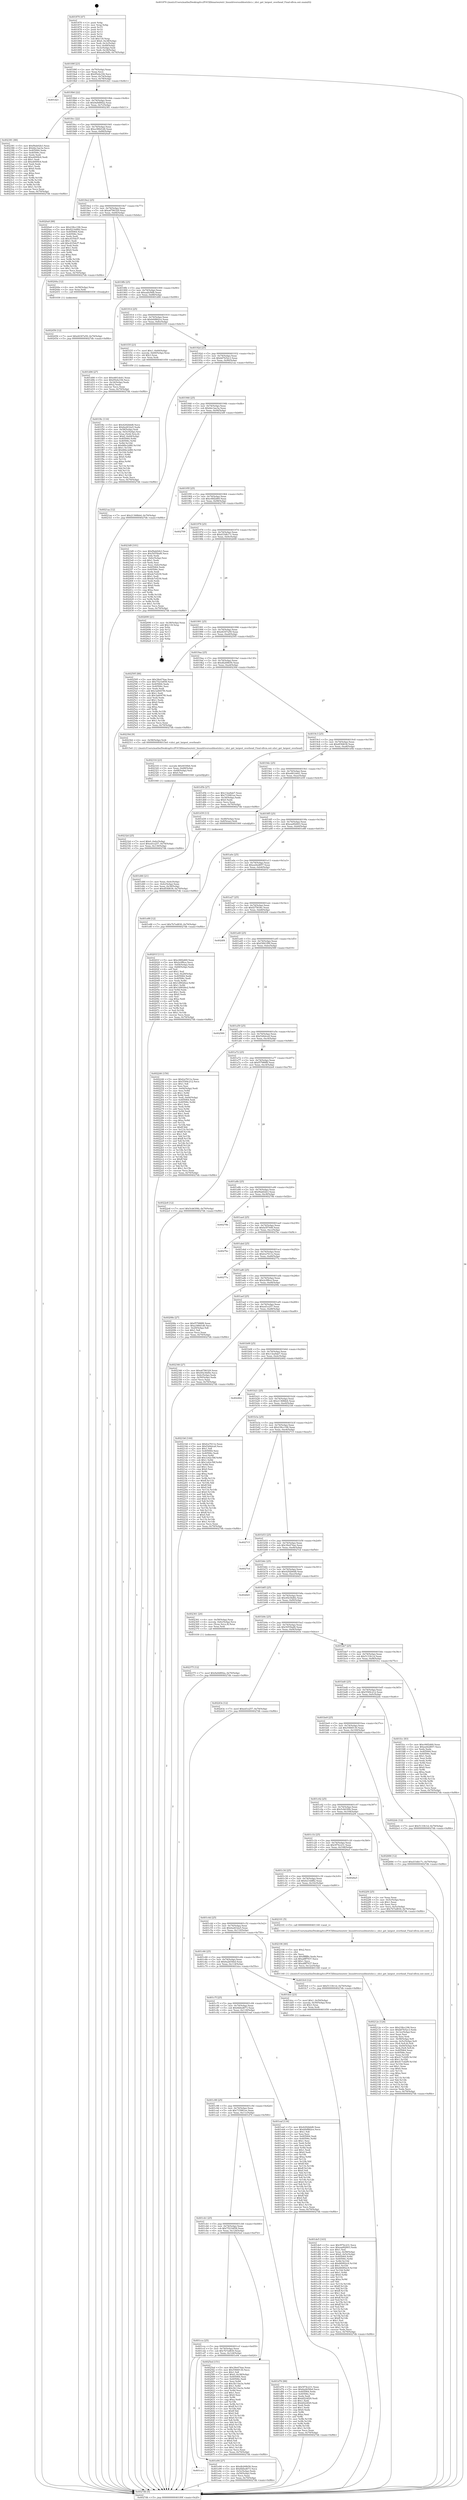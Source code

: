 digraph "0x401870" {
  label = "0x401870 (/mnt/c/Users/mathe/Desktop/tcc/POCII/binaries/extr_linuxdriversusbhostxhci.c_xhci_get_largest_overhead_Final-ollvm.out::main(0))"
  labelloc = "t"
  node[shape=record]

  Entry [label="",width=0.3,height=0.3,shape=circle,fillcolor=black,style=filled]
  "0x40189f" [label="{
     0x40189f [23]\l
     | [instrs]\l
     &nbsp;&nbsp;0x40189f \<+3\>: mov -0x70(%rbp),%eax\l
     &nbsp;&nbsp;0x4018a2 \<+2\>: mov %eax,%ecx\l
     &nbsp;&nbsp;0x4018a4 \<+6\>: sub $0x95efa194,%ecx\l
     &nbsp;&nbsp;0x4018aa \<+3\>: mov %eax,-0x74(%rbp)\l
     &nbsp;&nbsp;0x4018ad \<+3\>: mov %ecx,-0x78(%rbp)\l
     &nbsp;&nbsp;0x4018b0 \<+6\>: je 0000000000401d21 \<main+0x4b1\>\l
  }"]
  "0x401d21" [label="{
     0x401d21\l
  }", style=dashed]
  "0x4018b6" [label="{
     0x4018b6 [22]\l
     | [instrs]\l
     &nbsp;&nbsp;0x4018b6 \<+5\>: jmp 00000000004018bb \<main+0x4b\>\l
     &nbsp;&nbsp;0x4018bb \<+3\>: mov -0x74(%rbp),%eax\l
     &nbsp;&nbsp;0x4018be \<+5\>: sub $0x9a9d892a,%eax\l
     &nbsp;&nbsp;0x4018c3 \<+3\>: mov %eax,-0x7c(%rbp)\l
     &nbsp;&nbsp;0x4018c6 \<+6\>: je 0000000000402381 \<main+0xb11\>\l
  }"]
  Exit [label="",width=0.3,height=0.3,shape=circle,fillcolor=black,style=filled,peripheries=2]
  "0x402381" [label="{
     0x402381 [88]\l
     | [instrs]\l
     &nbsp;&nbsp;0x402381 \<+5\>: mov $0xf9ab02b3,%eax\l
     &nbsp;&nbsp;0x402386 \<+5\>: mov $0xbbc3ae3a,%ecx\l
     &nbsp;&nbsp;0x40238b \<+7\>: mov 0x405064,%edx\l
     &nbsp;&nbsp;0x402392 \<+7\>: mov 0x40506c,%esi\l
     &nbsp;&nbsp;0x402399 \<+2\>: mov %edx,%edi\l
     &nbsp;&nbsp;0x40239b \<+6\>: add $0xe6009c6,%edi\l
     &nbsp;&nbsp;0x4023a1 \<+3\>: sub $0x1,%edi\l
     &nbsp;&nbsp;0x4023a4 \<+6\>: sub $0xe6009c6,%edi\l
     &nbsp;&nbsp;0x4023aa \<+3\>: imul %edi,%edx\l
     &nbsp;&nbsp;0x4023ad \<+3\>: and $0x1,%edx\l
     &nbsp;&nbsp;0x4023b0 \<+3\>: cmp $0x0,%edx\l
     &nbsp;&nbsp;0x4023b3 \<+4\>: sete %r8b\l
     &nbsp;&nbsp;0x4023b7 \<+3\>: cmp $0xa,%esi\l
     &nbsp;&nbsp;0x4023ba \<+4\>: setl %r9b\l
     &nbsp;&nbsp;0x4023be \<+3\>: mov %r8b,%r10b\l
     &nbsp;&nbsp;0x4023c1 \<+3\>: and %r9b,%r10b\l
     &nbsp;&nbsp;0x4023c4 \<+3\>: xor %r9b,%r8b\l
     &nbsp;&nbsp;0x4023c7 \<+3\>: or %r8b,%r10b\l
     &nbsp;&nbsp;0x4023ca \<+4\>: test $0x1,%r10b\l
     &nbsp;&nbsp;0x4023ce \<+3\>: cmovne %ecx,%eax\l
     &nbsp;&nbsp;0x4023d1 \<+3\>: mov %eax,-0x70(%rbp)\l
     &nbsp;&nbsp;0x4023d4 \<+5\>: jmp 00000000004027db \<main+0xf6b\>\l
  }"]
  "0x4018cc" [label="{
     0x4018cc [22]\l
     | [instrs]\l
     &nbsp;&nbsp;0x4018cc \<+5\>: jmp 00000000004018d1 \<main+0x61\>\l
     &nbsp;&nbsp;0x4018d1 \<+3\>: mov -0x74(%rbp),%eax\l
     &nbsp;&nbsp;0x4018d4 \<+5\>: sub $0xa388d1d6,%eax\l
     &nbsp;&nbsp;0x4018d9 \<+3\>: mov %eax,-0x80(%rbp)\l
     &nbsp;&nbsp;0x4018dc \<+6\>: je 00000000004020a9 \<main+0x839\>\l
  }"]
  "0x402456" [label="{
     0x402456 [12]\l
     | [instrs]\l
     &nbsp;&nbsp;0x402456 \<+7\>: movl $0xd4307a59,-0x70(%rbp)\l
     &nbsp;&nbsp;0x40245d \<+5\>: jmp 00000000004027db \<main+0xf6b\>\l
  }"]
  "0x4020a9" [label="{
     0x4020a9 [88]\l
     | [instrs]\l
     &nbsp;&nbsp;0x4020a9 \<+5\>: mov $0x238cc196,%eax\l
     &nbsp;&nbsp;0x4020ae \<+5\>: mov $0x6214df82,%ecx\l
     &nbsp;&nbsp;0x4020b3 \<+7\>: mov 0x405064,%edx\l
     &nbsp;&nbsp;0x4020ba \<+7\>: mov 0x40506c,%esi\l
     &nbsp;&nbsp;0x4020c1 \<+2\>: mov %edx,%edi\l
     &nbsp;&nbsp;0x4020c3 \<+6\>: sub $0xc635dcf7,%edi\l
     &nbsp;&nbsp;0x4020c9 \<+3\>: sub $0x1,%edi\l
     &nbsp;&nbsp;0x4020cc \<+6\>: add $0xc635dcf7,%edi\l
     &nbsp;&nbsp;0x4020d2 \<+3\>: imul %edi,%edx\l
     &nbsp;&nbsp;0x4020d5 \<+3\>: and $0x1,%edx\l
     &nbsp;&nbsp;0x4020d8 \<+3\>: cmp $0x0,%edx\l
     &nbsp;&nbsp;0x4020db \<+4\>: sete %r8b\l
     &nbsp;&nbsp;0x4020df \<+3\>: cmp $0xa,%esi\l
     &nbsp;&nbsp;0x4020e2 \<+4\>: setl %r9b\l
     &nbsp;&nbsp;0x4020e6 \<+3\>: mov %r8b,%r10b\l
     &nbsp;&nbsp;0x4020e9 \<+3\>: and %r9b,%r10b\l
     &nbsp;&nbsp;0x4020ec \<+3\>: xor %r9b,%r8b\l
     &nbsp;&nbsp;0x4020ef \<+3\>: or %r8b,%r10b\l
     &nbsp;&nbsp;0x4020f2 \<+4\>: test $0x1,%r10b\l
     &nbsp;&nbsp;0x4020f6 \<+3\>: cmovne %ecx,%eax\l
     &nbsp;&nbsp;0x4020f9 \<+3\>: mov %eax,-0x70(%rbp)\l
     &nbsp;&nbsp;0x4020fc \<+5\>: jmp 00000000004027db \<main+0xf6b\>\l
  }"]
  "0x4018e2" [label="{
     0x4018e2 [25]\l
     | [instrs]\l
     &nbsp;&nbsp;0x4018e2 \<+5\>: jmp 00000000004018e7 \<main+0x77\>\l
     &nbsp;&nbsp;0x4018e7 \<+3\>: mov -0x74(%rbp),%eax\l
     &nbsp;&nbsp;0x4018ea \<+5\>: sub $0xa6786329,%eax\l
     &nbsp;&nbsp;0x4018ef \<+6\>: mov %eax,-0x84(%rbp)\l
     &nbsp;&nbsp;0x4018f5 \<+6\>: je 000000000040244a \<main+0xbda\>\l
  }"]
  "0x402375" [label="{
     0x402375 [12]\l
     | [instrs]\l
     &nbsp;&nbsp;0x402375 \<+7\>: movl $0x9a9d892a,-0x70(%rbp)\l
     &nbsp;&nbsp;0x40237c \<+5\>: jmp 00000000004027db \<main+0xf6b\>\l
  }"]
  "0x40244a" [label="{
     0x40244a [12]\l
     | [instrs]\l
     &nbsp;&nbsp;0x40244a \<+4\>: mov -0x58(%rbp),%rax\l
     &nbsp;&nbsp;0x40244e \<+3\>: mov %rax,%rdi\l
     &nbsp;&nbsp;0x402451 \<+5\>: call 0000000000401030 \<free@plt\>\l
     | [calls]\l
     &nbsp;&nbsp;0x401030 \{1\} (unknown)\l
  }"]
  "0x4018fb" [label="{
     0x4018fb [25]\l
     | [instrs]\l
     &nbsp;&nbsp;0x4018fb \<+5\>: jmp 0000000000401900 \<main+0x90\>\l
     &nbsp;&nbsp;0x401900 \<+3\>: mov -0x74(%rbp),%eax\l
     &nbsp;&nbsp;0x401903 \<+5\>: sub $0xaafa56fb,%eax\l
     &nbsp;&nbsp;0x401908 \<+6\>: mov %eax,-0x88(%rbp)\l
     &nbsp;&nbsp;0x40190e \<+6\>: je 0000000000401d06 \<main+0x496\>\l
  }"]
  "0x40232d" [label="{
     0x40232d [25]\l
     | [instrs]\l
     &nbsp;&nbsp;0x40232d \<+7\>: movl $0x0,-0x6c(%rbp)\l
     &nbsp;&nbsp;0x402334 \<+7\>: movl $0xed1e257,-0x70(%rbp)\l
     &nbsp;&nbsp;0x40233b \<+6\>: mov %eax,-0x130(%rbp)\l
     &nbsp;&nbsp;0x402341 \<+5\>: jmp 00000000004027db \<main+0xf6b\>\l
  }"]
  "0x401d06" [label="{
     0x401d06 [27]\l
     | [instrs]\l
     &nbsp;&nbsp;0x401d06 \<+5\>: mov $0xe661deb1,%eax\l
     &nbsp;&nbsp;0x401d0b \<+5\>: mov $0x95efa194,%ecx\l
     &nbsp;&nbsp;0x401d10 \<+3\>: mov -0x34(%rbp),%edx\l
     &nbsp;&nbsp;0x401d13 \<+3\>: cmp $0x2,%edx\l
     &nbsp;&nbsp;0x401d16 \<+3\>: cmovne %ecx,%eax\l
     &nbsp;&nbsp;0x401d19 \<+3\>: mov %eax,-0x70(%rbp)\l
     &nbsp;&nbsp;0x401d1c \<+5\>: jmp 00000000004027db \<main+0xf6b\>\l
  }"]
  "0x401914" [label="{
     0x401914 [25]\l
     | [instrs]\l
     &nbsp;&nbsp;0x401914 \<+5\>: jmp 0000000000401919 \<main+0xa9\>\l
     &nbsp;&nbsp;0x401919 \<+3\>: mov -0x74(%rbp),%eax\l
     &nbsp;&nbsp;0x40191c \<+5\>: sub $0xb0d862ce,%eax\l
     &nbsp;&nbsp;0x401921 \<+6\>: mov %eax,-0x8c(%rbp)\l
     &nbsp;&nbsp;0x401927 \<+6\>: je 0000000000401f35 \<main+0x6c5\>\l
  }"]
  "0x4027db" [label="{
     0x4027db [5]\l
     | [instrs]\l
     &nbsp;&nbsp;0x4027db \<+5\>: jmp 000000000040189f \<main+0x2f\>\l
  }"]
  "0x401870" [label="{
     0x401870 [47]\l
     | [instrs]\l
     &nbsp;&nbsp;0x401870 \<+1\>: push %rbp\l
     &nbsp;&nbsp;0x401871 \<+3\>: mov %rsp,%rbp\l
     &nbsp;&nbsp;0x401874 \<+2\>: push %r15\l
     &nbsp;&nbsp;0x401876 \<+2\>: push %r14\l
     &nbsp;&nbsp;0x401878 \<+2\>: push %r13\l
     &nbsp;&nbsp;0x40187a \<+2\>: push %r12\l
     &nbsp;&nbsp;0x40187c \<+1\>: push %rbx\l
     &nbsp;&nbsp;0x40187d \<+7\>: sub $0x118,%rsp\l
     &nbsp;&nbsp;0x401884 \<+7\>: movl $0x0,-0x38(%rbp)\l
     &nbsp;&nbsp;0x40188b \<+3\>: mov %edi,-0x3c(%rbp)\l
     &nbsp;&nbsp;0x40188e \<+4\>: mov %rsi,-0x48(%rbp)\l
     &nbsp;&nbsp;0x401892 \<+3\>: mov -0x3c(%rbp),%edi\l
     &nbsp;&nbsp;0x401895 \<+3\>: mov %edi,-0x34(%rbp)\l
     &nbsp;&nbsp;0x401898 \<+7\>: movl $0xaafa56fb,-0x70(%rbp)\l
  }"]
  "0x402316" [label="{
     0x402316 [23]\l
     | [instrs]\l
     &nbsp;&nbsp;0x402316 \<+10\>: movabs $0x4030b6,%rdi\l
     &nbsp;&nbsp;0x402320 \<+3\>: mov %eax,-0x68(%rbp)\l
     &nbsp;&nbsp;0x402323 \<+3\>: mov -0x68(%rbp),%esi\l
     &nbsp;&nbsp;0x402326 \<+2\>: mov $0x0,%al\l
     &nbsp;&nbsp;0x402328 \<+5\>: call 0000000000401040 \<printf@plt\>\l
     | [calls]\l
     &nbsp;&nbsp;0x401040 \{1\} (unknown)\l
  }"]
  "0x401f35" [label="{
     0x401f35 [23]\l
     | [instrs]\l
     &nbsp;&nbsp;0x401f35 \<+7\>: movl $0x1,-0x60(%rbp)\l
     &nbsp;&nbsp;0x401f3c \<+4\>: movslq -0x60(%rbp),%rax\l
     &nbsp;&nbsp;0x401f40 \<+4\>: shl $0x3,%rax\l
     &nbsp;&nbsp;0x401f44 \<+3\>: mov %rax,%rdi\l
     &nbsp;&nbsp;0x401f47 \<+5\>: call 0000000000401050 \<malloc@plt\>\l
     | [calls]\l
     &nbsp;&nbsp;0x401050 \{1\} (unknown)\l
  }"]
  "0x40192d" [label="{
     0x40192d [25]\l
     | [instrs]\l
     &nbsp;&nbsp;0x40192d \<+5\>: jmp 0000000000401932 \<main+0xc2\>\l
     &nbsp;&nbsp;0x401932 \<+3\>: mov -0x74(%rbp),%eax\l
     &nbsp;&nbsp;0x401935 \<+5\>: sub $0xb67b52c3,%eax\l
     &nbsp;&nbsp;0x40193a \<+6\>: mov %eax,-0x90(%rbp)\l
     &nbsp;&nbsp;0x401940 \<+6\>: je 00000000004021aa \<main+0x93a\>\l
  }"]
  "0x40212e" [label="{
     0x40212e [124]\l
     | [instrs]\l
     &nbsp;&nbsp;0x40212e \<+5\>: mov $0x238cc196,%ecx\l
     &nbsp;&nbsp;0x402133 \<+5\>: mov $0xb67b52c3,%edx\l
     &nbsp;&nbsp;0x402138 \<+6\>: mov -0x12c(%rbp),%esi\l
     &nbsp;&nbsp;0x40213e \<+3\>: imul %eax,%esi\l
     &nbsp;&nbsp;0x402141 \<+3\>: movslq %esi,%rdi\l
     &nbsp;&nbsp;0x402144 \<+4\>: mov -0x58(%rbp),%r8\l
     &nbsp;&nbsp;0x402148 \<+4\>: movslq -0x5c(%rbp),%r9\l
     &nbsp;&nbsp;0x40214c \<+4\>: mov (%r8,%r9,8),%r8\l
     &nbsp;&nbsp;0x402150 \<+4\>: movslq -0x64(%rbp),%r9\l
     &nbsp;&nbsp;0x402154 \<+4\>: mov %rdi,(%r8,%r9,8)\l
     &nbsp;&nbsp;0x402158 \<+7\>: mov 0x405064,%eax\l
     &nbsp;&nbsp;0x40215f \<+7\>: mov 0x40506c,%esi\l
     &nbsp;&nbsp;0x402166 \<+3\>: mov %eax,%r10d\l
     &nbsp;&nbsp;0x402169 \<+7\>: sub $0x417cd2f9,%r10d\l
     &nbsp;&nbsp;0x402170 \<+4\>: sub $0x1,%r10d\l
     &nbsp;&nbsp;0x402174 \<+7\>: add $0x417cd2f9,%r10d\l
     &nbsp;&nbsp;0x40217b \<+4\>: imul %r10d,%eax\l
     &nbsp;&nbsp;0x40217f \<+3\>: and $0x1,%eax\l
     &nbsp;&nbsp;0x402182 \<+3\>: cmp $0x0,%eax\l
     &nbsp;&nbsp;0x402185 \<+4\>: sete %r11b\l
     &nbsp;&nbsp;0x402189 \<+3\>: cmp $0xa,%esi\l
     &nbsp;&nbsp;0x40218c \<+3\>: setl %bl\l
     &nbsp;&nbsp;0x40218f \<+3\>: mov %r11b,%r14b\l
     &nbsp;&nbsp;0x402192 \<+3\>: and %bl,%r14b\l
     &nbsp;&nbsp;0x402195 \<+3\>: xor %bl,%r11b\l
     &nbsp;&nbsp;0x402198 \<+3\>: or %r11b,%r14b\l
     &nbsp;&nbsp;0x40219b \<+4\>: test $0x1,%r14b\l
     &nbsp;&nbsp;0x40219f \<+3\>: cmovne %edx,%ecx\l
     &nbsp;&nbsp;0x4021a2 \<+3\>: mov %ecx,-0x70(%rbp)\l
     &nbsp;&nbsp;0x4021a5 \<+5\>: jmp 00000000004027db \<main+0xf6b\>\l
  }"]
  "0x4021aa" [label="{
     0x4021aa [12]\l
     | [instrs]\l
     &nbsp;&nbsp;0x4021aa \<+7\>: movl $0x21368bb4,-0x70(%rbp)\l
     &nbsp;&nbsp;0x4021b1 \<+5\>: jmp 00000000004027db \<main+0xf6b\>\l
  }"]
  "0x401946" [label="{
     0x401946 [25]\l
     | [instrs]\l
     &nbsp;&nbsp;0x401946 \<+5\>: jmp 000000000040194b \<main+0xdb\>\l
     &nbsp;&nbsp;0x40194b \<+3\>: mov -0x74(%rbp),%eax\l
     &nbsp;&nbsp;0x40194e \<+5\>: sub $0xbbc3ae3a,%eax\l
     &nbsp;&nbsp;0x401953 \<+6\>: mov %eax,-0x94(%rbp)\l
     &nbsp;&nbsp;0x401959 \<+6\>: je 00000000004023d9 \<main+0xb69\>\l
  }"]
  "0x402106" [label="{
     0x402106 [40]\l
     | [instrs]\l
     &nbsp;&nbsp;0x402106 \<+5\>: mov $0x2,%ecx\l
     &nbsp;&nbsp;0x40210b \<+1\>: cltd\l
     &nbsp;&nbsp;0x40210c \<+2\>: idiv %ecx\l
     &nbsp;&nbsp;0x40210e \<+6\>: imul $0xfffffffe,%edx,%ecx\l
     &nbsp;&nbsp;0x402114 \<+6\>: sub $0xa8ff7937,%ecx\l
     &nbsp;&nbsp;0x40211a \<+3\>: add $0x1,%ecx\l
     &nbsp;&nbsp;0x40211d \<+6\>: add $0xa8ff7937,%ecx\l
     &nbsp;&nbsp;0x402123 \<+6\>: mov %ecx,-0x12c(%rbp)\l
     &nbsp;&nbsp;0x402129 \<+5\>: call 0000000000401160 \<next_i\>\l
     | [calls]\l
     &nbsp;&nbsp;0x401160 \{1\} (/mnt/c/Users/mathe/Desktop/tcc/POCII/binaries/extr_linuxdriversusbhostxhci.c_xhci_get_largest_overhead_Final-ollvm.out::next_i)\l
  }"]
  "0x4023d9" [label="{
     0x4023d9 [101]\l
     | [instrs]\l
     &nbsp;&nbsp;0x4023d9 \<+5\>: mov $0xf9ab02b3,%eax\l
     &nbsp;&nbsp;0x4023de \<+5\>: mov $0x5055baf6,%ecx\l
     &nbsp;&nbsp;0x4023e3 \<+2\>: xor %edx,%edx\l
     &nbsp;&nbsp;0x4023e5 \<+3\>: mov -0x6c(%rbp),%esi\l
     &nbsp;&nbsp;0x4023e8 \<+3\>: sub $0x1,%edx\l
     &nbsp;&nbsp;0x4023eb \<+2\>: sub %edx,%esi\l
     &nbsp;&nbsp;0x4023ed \<+3\>: mov %esi,-0x6c(%rbp)\l
     &nbsp;&nbsp;0x4023f0 \<+7\>: mov 0x405064,%edx\l
     &nbsp;&nbsp;0x4023f7 \<+7\>: mov 0x40506c,%esi\l
     &nbsp;&nbsp;0x4023fe \<+2\>: mov %edx,%edi\l
     &nbsp;&nbsp;0x402400 \<+6\>: add $0xde7ef230,%edi\l
     &nbsp;&nbsp;0x402406 \<+3\>: sub $0x1,%edi\l
     &nbsp;&nbsp;0x402409 \<+6\>: sub $0xde7ef230,%edi\l
     &nbsp;&nbsp;0x40240f \<+3\>: imul %edi,%edx\l
     &nbsp;&nbsp;0x402412 \<+3\>: and $0x1,%edx\l
     &nbsp;&nbsp;0x402415 \<+3\>: cmp $0x0,%edx\l
     &nbsp;&nbsp;0x402418 \<+4\>: sete %r8b\l
     &nbsp;&nbsp;0x40241c \<+3\>: cmp $0xa,%esi\l
     &nbsp;&nbsp;0x40241f \<+4\>: setl %r9b\l
     &nbsp;&nbsp;0x402423 \<+3\>: mov %r8b,%r10b\l
     &nbsp;&nbsp;0x402426 \<+3\>: and %r9b,%r10b\l
     &nbsp;&nbsp;0x402429 \<+3\>: xor %r9b,%r8b\l
     &nbsp;&nbsp;0x40242c \<+3\>: or %r8b,%r10b\l
     &nbsp;&nbsp;0x40242f \<+4\>: test $0x1,%r10b\l
     &nbsp;&nbsp;0x402433 \<+3\>: cmovne %ecx,%eax\l
     &nbsp;&nbsp;0x402436 \<+3\>: mov %eax,-0x70(%rbp)\l
     &nbsp;&nbsp;0x402439 \<+5\>: jmp 00000000004027db \<main+0xf6b\>\l
  }"]
  "0x40195f" [label="{
     0x40195f [25]\l
     | [instrs]\l
     &nbsp;&nbsp;0x40195f \<+5\>: jmp 0000000000401964 \<main+0xf4\>\l
     &nbsp;&nbsp;0x401964 \<+3\>: mov -0x74(%rbp),%eax\l
     &nbsp;&nbsp;0x401967 \<+5\>: sub $0xc06f2d69,%eax\l
     &nbsp;&nbsp;0x40196c \<+6\>: mov %eax,-0x98(%rbp)\l
     &nbsp;&nbsp;0x401972 \<+6\>: je 0000000000402709 \<main+0xe99\>\l
  }"]
  "0x401f4c" [label="{
     0x401f4c [116]\l
     | [instrs]\l
     &nbsp;&nbsp;0x401f4c \<+5\>: mov $0x4292b6d8,%ecx\l
     &nbsp;&nbsp;0x401f51 \<+5\>: mov $0x6a2632a5,%edx\l
     &nbsp;&nbsp;0x401f56 \<+4\>: mov -0x58(%rbp),%rdi\l
     &nbsp;&nbsp;0x401f5a \<+4\>: movslq -0x5c(%rbp),%rsi\l
     &nbsp;&nbsp;0x401f5e \<+4\>: mov %rax,(%rdi,%rsi,8)\l
     &nbsp;&nbsp;0x401f62 \<+7\>: movl $0x0,-0x64(%rbp)\l
     &nbsp;&nbsp;0x401f69 \<+8\>: mov 0x405064,%r8d\l
     &nbsp;&nbsp;0x401f71 \<+8\>: mov 0x40506c,%r9d\l
     &nbsp;&nbsp;0x401f79 \<+3\>: mov %r8d,%r10d\l
     &nbsp;&nbsp;0x401f7c \<+7\>: sub $0x66bc2d80,%r10d\l
     &nbsp;&nbsp;0x401f83 \<+4\>: sub $0x1,%r10d\l
     &nbsp;&nbsp;0x401f87 \<+7\>: add $0x66bc2d80,%r10d\l
     &nbsp;&nbsp;0x401f8e \<+4\>: imul %r10d,%r8d\l
     &nbsp;&nbsp;0x401f92 \<+4\>: and $0x1,%r8d\l
     &nbsp;&nbsp;0x401f96 \<+4\>: cmp $0x0,%r8d\l
     &nbsp;&nbsp;0x401f9a \<+4\>: sete %r11b\l
     &nbsp;&nbsp;0x401f9e \<+4\>: cmp $0xa,%r9d\l
     &nbsp;&nbsp;0x401fa2 \<+3\>: setl %bl\l
     &nbsp;&nbsp;0x401fa5 \<+3\>: mov %r11b,%r14b\l
     &nbsp;&nbsp;0x401fa8 \<+3\>: and %bl,%r14b\l
     &nbsp;&nbsp;0x401fab \<+3\>: xor %bl,%r11b\l
     &nbsp;&nbsp;0x401fae \<+3\>: or %r11b,%r14b\l
     &nbsp;&nbsp;0x401fb1 \<+4\>: test $0x1,%r14b\l
     &nbsp;&nbsp;0x401fb5 \<+3\>: cmovne %edx,%ecx\l
     &nbsp;&nbsp;0x401fb8 \<+3\>: mov %ecx,-0x70(%rbp)\l
     &nbsp;&nbsp;0x401fbb \<+5\>: jmp 00000000004027db \<main+0xf6b\>\l
  }"]
  "0x402709" [label="{
     0x402709\l
  }", style=dashed]
  "0x401978" [label="{
     0x401978 [25]\l
     | [instrs]\l
     &nbsp;&nbsp;0x401978 \<+5\>: jmp 000000000040197d \<main+0x10d\>\l
     &nbsp;&nbsp;0x40197d \<+3\>: mov -0x74(%rbp),%eax\l
     &nbsp;&nbsp;0x401980 \<+5\>: sub $0xd33db17c,%eax\l
     &nbsp;&nbsp;0x401985 \<+6\>: mov %eax,-0x9c(%rbp)\l
     &nbsp;&nbsp;0x40198b \<+6\>: je 0000000000402690 \<main+0xe20\>\l
  }"]
  "0x401ce3" [label="{
     0x401ce3\l
  }", style=dashed]
  "0x402690" [label="{
     0x402690 [21]\l
     | [instrs]\l
     &nbsp;&nbsp;0x402690 \<+3\>: mov -0x38(%rbp),%eax\l
     &nbsp;&nbsp;0x402693 \<+7\>: add $0x118,%rsp\l
     &nbsp;&nbsp;0x40269a \<+1\>: pop %rbx\l
     &nbsp;&nbsp;0x40269b \<+2\>: pop %r12\l
     &nbsp;&nbsp;0x40269d \<+2\>: pop %r13\l
     &nbsp;&nbsp;0x40269f \<+2\>: pop %r14\l
     &nbsp;&nbsp;0x4026a1 \<+2\>: pop %r15\l
     &nbsp;&nbsp;0x4026a3 \<+1\>: pop %rbp\l
     &nbsp;&nbsp;0x4026a4 \<+1\>: ret\l
  }"]
  "0x401991" [label="{
     0x401991 [25]\l
     | [instrs]\l
     &nbsp;&nbsp;0x401991 \<+5\>: jmp 0000000000401996 \<main+0x126\>\l
     &nbsp;&nbsp;0x401996 \<+3\>: mov -0x74(%rbp),%eax\l
     &nbsp;&nbsp;0x401999 \<+5\>: sub $0xd4307a59,%eax\l
     &nbsp;&nbsp;0x40199e \<+6\>: mov %eax,-0xa0(%rbp)\l
     &nbsp;&nbsp;0x4019a4 \<+6\>: je 0000000000402595 \<main+0xd25\>\l
  }"]
  "0x401e94" [label="{
     0x401e94 [27]\l
     | [instrs]\l
     &nbsp;&nbsp;0x401e94 \<+5\>: mov $0xdb268b56,%eax\l
     &nbsp;&nbsp;0x401e99 \<+5\>: mov $0x6b6ed673,%ecx\l
     &nbsp;&nbsp;0x401e9e \<+3\>: mov -0x5c(%rbp),%edx\l
     &nbsp;&nbsp;0x401ea1 \<+3\>: cmp -0x50(%rbp),%edx\l
     &nbsp;&nbsp;0x401ea4 \<+3\>: cmovl %ecx,%eax\l
     &nbsp;&nbsp;0x401ea7 \<+3\>: mov %eax,-0x70(%rbp)\l
     &nbsp;&nbsp;0x401eaa \<+5\>: jmp 00000000004027db \<main+0xf6b\>\l
  }"]
  "0x402595" [label="{
     0x402595 [88]\l
     | [instrs]\l
     &nbsp;&nbsp;0x402595 \<+5\>: mov $0x39e474ae,%eax\l
     &nbsp;&nbsp;0x40259a \<+5\>: mov $0x7521b858,%ecx\l
     &nbsp;&nbsp;0x40259f \<+7\>: mov 0x405064,%edx\l
     &nbsp;&nbsp;0x4025a6 \<+7\>: mov 0x40506c,%esi\l
     &nbsp;&nbsp;0x4025ad \<+2\>: mov %edx,%edi\l
     &nbsp;&nbsp;0x4025af \<+6\>: add $0x3a6047f0,%edi\l
     &nbsp;&nbsp;0x4025b5 \<+3\>: sub $0x1,%edi\l
     &nbsp;&nbsp;0x4025b8 \<+6\>: sub $0x3a6047f0,%edi\l
     &nbsp;&nbsp;0x4025be \<+3\>: imul %edi,%edx\l
     &nbsp;&nbsp;0x4025c1 \<+3\>: and $0x1,%edx\l
     &nbsp;&nbsp;0x4025c4 \<+3\>: cmp $0x0,%edx\l
     &nbsp;&nbsp;0x4025c7 \<+4\>: sete %r8b\l
     &nbsp;&nbsp;0x4025cb \<+3\>: cmp $0xa,%esi\l
     &nbsp;&nbsp;0x4025ce \<+4\>: setl %r9b\l
     &nbsp;&nbsp;0x4025d2 \<+3\>: mov %r8b,%r10b\l
     &nbsp;&nbsp;0x4025d5 \<+3\>: and %r9b,%r10b\l
     &nbsp;&nbsp;0x4025d8 \<+3\>: xor %r9b,%r8b\l
     &nbsp;&nbsp;0x4025db \<+3\>: or %r8b,%r10b\l
     &nbsp;&nbsp;0x4025de \<+4\>: test $0x1,%r10b\l
     &nbsp;&nbsp;0x4025e2 \<+3\>: cmovne %ecx,%eax\l
     &nbsp;&nbsp;0x4025e5 \<+3\>: mov %eax,-0x70(%rbp)\l
     &nbsp;&nbsp;0x4025e8 \<+5\>: jmp 00000000004027db \<main+0xf6b\>\l
  }"]
  "0x4019aa" [label="{
     0x4019aa [25]\l
     | [instrs]\l
     &nbsp;&nbsp;0x4019aa \<+5\>: jmp 00000000004019af \<main+0x13f\>\l
     &nbsp;&nbsp;0x4019af \<+3\>: mov -0x74(%rbp),%eax\l
     &nbsp;&nbsp;0x4019b2 \<+5\>: sub $0xdb268b56,%eax\l
     &nbsp;&nbsp;0x4019b7 \<+6\>: mov %eax,-0xa4(%rbp)\l
     &nbsp;&nbsp;0x4019bd \<+6\>: je 000000000040230d \<main+0xa9d\>\l
  }"]
  "0x401cca" [label="{
     0x401cca [25]\l
     | [instrs]\l
     &nbsp;&nbsp;0x401cca \<+5\>: jmp 0000000000401ccf \<main+0x45f\>\l
     &nbsp;&nbsp;0x401ccf \<+3\>: mov -0x74(%rbp),%eax\l
     &nbsp;&nbsp;0x401cd2 \<+5\>: sub $0x7b7ed830,%eax\l
     &nbsp;&nbsp;0x401cd7 \<+6\>: mov %eax,-0x124(%rbp)\l
     &nbsp;&nbsp;0x401cdd \<+6\>: je 0000000000401e94 \<main+0x624\>\l
  }"]
  "0x40230d" [label="{
     0x40230d [9]\l
     | [instrs]\l
     &nbsp;&nbsp;0x40230d \<+4\>: mov -0x58(%rbp),%rdi\l
     &nbsp;&nbsp;0x402311 \<+5\>: call 00000000004015e0 \<xhci_get_largest_overhead\>\l
     | [calls]\l
     &nbsp;&nbsp;0x4015e0 \{1\} (/mnt/c/Users/mathe/Desktop/tcc/POCII/binaries/extr_linuxdriversusbhostxhci.c_xhci_get_largest_overhead_Final-ollvm.out::xhci_get_largest_overhead)\l
  }"]
  "0x4019c3" [label="{
     0x4019c3 [25]\l
     | [instrs]\l
     &nbsp;&nbsp;0x4019c3 \<+5\>: jmp 00000000004019c8 \<main+0x158\>\l
     &nbsp;&nbsp;0x4019c8 \<+3\>: mov -0x74(%rbp),%eax\l
     &nbsp;&nbsp;0x4019cb \<+5\>: sub $0xdf3fd636,%eax\l
     &nbsp;&nbsp;0x4019d0 \<+6\>: mov %eax,-0xa8(%rbp)\l
     &nbsp;&nbsp;0x4019d6 \<+6\>: je 0000000000401d5b \<main+0x4eb\>\l
  }"]
  "0x4025ed" [label="{
     0x4025ed [151]\l
     | [instrs]\l
     &nbsp;&nbsp;0x4025ed \<+5\>: mov $0x39e474ae,%eax\l
     &nbsp;&nbsp;0x4025f2 \<+5\>: mov $0x5566f130,%ecx\l
     &nbsp;&nbsp;0x4025f7 \<+2\>: mov $0x1,%dl\l
     &nbsp;&nbsp;0x4025f9 \<+7\>: movl $0x0,-0x38(%rbp)\l
     &nbsp;&nbsp;0x402600 \<+7\>: mov 0x405064,%esi\l
     &nbsp;&nbsp;0x402607 \<+7\>: mov 0x40506c,%edi\l
     &nbsp;&nbsp;0x40260e \<+3\>: mov %esi,%r8d\l
     &nbsp;&nbsp;0x402611 \<+7\>: sub $0x3b11be3e,%r8d\l
     &nbsp;&nbsp;0x402618 \<+4\>: sub $0x1,%r8d\l
     &nbsp;&nbsp;0x40261c \<+7\>: add $0x3b11be3e,%r8d\l
     &nbsp;&nbsp;0x402623 \<+4\>: imul %r8d,%esi\l
     &nbsp;&nbsp;0x402627 \<+3\>: and $0x1,%esi\l
     &nbsp;&nbsp;0x40262a \<+3\>: cmp $0x0,%esi\l
     &nbsp;&nbsp;0x40262d \<+4\>: sete %r9b\l
     &nbsp;&nbsp;0x402631 \<+3\>: cmp $0xa,%edi\l
     &nbsp;&nbsp;0x402634 \<+4\>: setl %r10b\l
     &nbsp;&nbsp;0x402638 \<+3\>: mov %r9b,%r11b\l
     &nbsp;&nbsp;0x40263b \<+4\>: xor $0xff,%r11b\l
     &nbsp;&nbsp;0x40263f \<+3\>: mov %r10b,%bl\l
     &nbsp;&nbsp;0x402642 \<+3\>: xor $0xff,%bl\l
     &nbsp;&nbsp;0x402645 \<+3\>: xor $0x0,%dl\l
     &nbsp;&nbsp;0x402648 \<+3\>: mov %r11b,%r14b\l
     &nbsp;&nbsp;0x40264b \<+4\>: and $0x0,%r14b\l
     &nbsp;&nbsp;0x40264f \<+3\>: and %dl,%r9b\l
     &nbsp;&nbsp;0x402652 \<+3\>: mov %bl,%r15b\l
     &nbsp;&nbsp;0x402655 \<+4\>: and $0x0,%r15b\l
     &nbsp;&nbsp;0x402659 \<+3\>: and %dl,%r10b\l
     &nbsp;&nbsp;0x40265c \<+3\>: or %r9b,%r14b\l
     &nbsp;&nbsp;0x40265f \<+3\>: or %r10b,%r15b\l
     &nbsp;&nbsp;0x402662 \<+3\>: xor %r15b,%r14b\l
     &nbsp;&nbsp;0x402665 \<+3\>: or %bl,%r11b\l
     &nbsp;&nbsp;0x402668 \<+4\>: xor $0xff,%r11b\l
     &nbsp;&nbsp;0x40266c \<+3\>: or $0x0,%dl\l
     &nbsp;&nbsp;0x40266f \<+3\>: and %dl,%r11b\l
     &nbsp;&nbsp;0x402672 \<+3\>: or %r11b,%r14b\l
     &nbsp;&nbsp;0x402675 \<+4\>: test $0x1,%r14b\l
     &nbsp;&nbsp;0x402679 \<+3\>: cmovne %ecx,%eax\l
     &nbsp;&nbsp;0x40267c \<+3\>: mov %eax,-0x70(%rbp)\l
     &nbsp;&nbsp;0x40267f \<+5\>: jmp 00000000004027db \<main+0xf6b\>\l
  }"]
  "0x401d5b" [label="{
     0x401d5b [27]\l
     | [instrs]\l
     &nbsp;&nbsp;0x401d5b \<+5\>: mov $0x13ea9ab7,%eax\l
     &nbsp;&nbsp;0x401d60 \<+5\>: mov $0x733981ee,%ecx\l
     &nbsp;&nbsp;0x401d65 \<+3\>: mov -0x30(%rbp),%edx\l
     &nbsp;&nbsp;0x401d68 \<+3\>: cmp $0x0,%edx\l
     &nbsp;&nbsp;0x401d6b \<+3\>: cmove %ecx,%eax\l
     &nbsp;&nbsp;0x401d6e \<+3\>: mov %eax,-0x70(%rbp)\l
     &nbsp;&nbsp;0x401d71 \<+5\>: jmp 00000000004027db \<main+0xf6b\>\l
  }"]
  "0x4019dc" [label="{
     0x4019dc [25]\l
     | [instrs]\l
     &nbsp;&nbsp;0x4019dc \<+5\>: jmp 00000000004019e1 \<main+0x171\>\l
     &nbsp;&nbsp;0x4019e1 \<+3\>: mov -0x74(%rbp),%eax\l
     &nbsp;&nbsp;0x4019e4 \<+5\>: sub $0xe661deb1,%eax\l
     &nbsp;&nbsp;0x4019e9 \<+6\>: mov %eax,-0xac(%rbp)\l
     &nbsp;&nbsp;0x4019ef \<+6\>: je 0000000000401d39 \<main+0x4c9\>\l
  }"]
  "0x401de5" [label="{
     0x401de5 [163]\l
     | [instrs]\l
     &nbsp;&nbsp;0x401de5 \<+5\>: mov $0x5f74c231,%ecx\l
     &nbsp;&nbsp;0x401dea \<+5\>: mov $0xead92603,%edx\l
     &nbsp;&nbsp;0x401def \<+3\>: mov $0x1,%sil\l
     &nbsp;&nbsp;0x401df2 \<+4\>: mov %rax,-0x58(%rbp)\l
     &nbsp;&nbsp;0x401df6 \<+7\>: movl $0x0,-0x5c(%rbp)\l
     &nbsp;&nbsp;0x401dfd \<+8\>: mov 0x405064,%r8d\l
     &nbsp;&nbsp;0x401e05 \<+8\>: mov 0x40506c,%r9d\l
     &nbsp;&nbsp;0x401e0d \<+3\>: mov %r8d,%r10d\l
     &nbsp;&nbsp;0x401e10 \<+7\>: sub $0x660f02c9,%r10d\l
     &nbsp;&nbsp;0x401e17 \<+4\>: sub $0x1,%r10d\l
     &nbsp;&nbsp;0x401e1b \<+7\>: add $0x660f02c9,%r10d\l
     &nbsp;&nbsp;0x401e22 \<+4\>: imul %r10d,%r8d\l
     &nbsp;&nbsp;0x401e26 \<+4\>: and $0x1,%r8d\l
     &nbsp;&nbsp;0x401e2a \<+4\>: cmp $0x0,%r8d\l
     &nbsp;&nbsp;0x401e2e \<+4\>: sete %r11b\l
     &nbsp;&nbsp;0x401e32 \<+4\>: cmp $0xa,%r9d\l
     &nbsp;&nbsp;0x401e36 \<+3\>: setl %bl\l
     &nbsp;&nbsp;0x401e39 \<+3\>: mov %r11b,%r14b\l
     &nbsp;&nbsp;0x401e3c \<+4\>: xor $0xff,%r14b\l
     &nbsp;&nbsp;0x401e40 \<+3\>: mov %bl,%r15b\l
     &nbsp;&nbsp;0x401e43 \<+4\>: xor $0xff,%r15b\l
     &nbsp;&nbsp;0x401e47 \<+4\>: xor $0x1,%sil\l
     &nbsp;&nbsp;0x401e4b \<+3\>: mov %r14b,%r12b\l
     &nbsp;&nbsp;0x401e4e \<+4\>: and $0xff,%r12b\l
     &nbsp;&nbsp;0x401e52 \<+3\>: and %sil,%r11b\l
     &nbsp;&nbsp;0x401e55 \<+3\>: mov %r15b,%r13b\l
     &nbsp;&nbsp;0x401e58 \<+4\>: and $0xff,%r13b\l
     &nbsp;&nbsp;0x401e5c \<+3\>: and %sil,%bl\l
     &nbsp;&nbsp;0x401e5f \<+3\>: or %r11b,%r12b\l
     &nbsp;&nbsp;0x401e62 \<+3\>: or %bl,%r13b\l
     &nbsp;&nbsp;0x401e65 \<+3\>: xor %r13b,%r12b\l
     &nbsp;&nbsp;0x401e68 \<+3\>: or %r15b,%r14b\l
     &nbsp;&nbsp;0x401e6b \<+4\>: xor $0xff,%r14b\l
     &nbsp;&nbsp;0x401e6f \<+4\>: or $0x1,%sil\l
     &nbsp;&nbsp;0x401e73 \<+3\>: and %sil,%r14b\l
     &nbsp;&nbsp;0x401e76 \<+3\>: or %r14b,%r12b\l
     &nbsp;&nbsp;0x401e79 \<+4\>: test $0x1,%r12b\l
     &nbsp;&nbsp;0x401e7d \<+3\>: cmovne %edx,%ecx\l
     &nbsp;&nbsp;0x401e80 \<+3\>: mov %ecx,-0x70(%rbp)\l
     &nbsp;&nbsp;0x401e83 \<+5\>: jmp 00000000004027db \<main+0xf6b\>\l
  }"]
  "0x401d39" [label="{
     0x401d39 [13]\l
     | [instrs]\l
     &nbsp;&nbsp;0x401d39 \<+4\>: mov -0x48(%rbp),%rax\l
     &nbsp;&nbsp;0x401d3d \<+4\>: mov 0x8(%rax),%rdi\l
     &nbsp;&nbsp;0x401d41 \<+5\>: call 0000000000401060 \<atoi@plt\>\l
     | [calls]\l
     &nbsp;&nbsp;0x401060 \{1\} (unknown)\l
  }"]
  "0x4019f5" [label="{
     0x4019f5 [25]\l
     | [instrs]\l
     &nbsp;&nbsp;0x4019f5 \<+5\>: jmp 00000000004019fa \<main+0x18a\>\l
     &nbsp;&nbsp;0x4019fa \<+3\>: mov -0x74(%rbp),%eax\l
     &nbsp;&nbsp;0x4019fd \<+5\>: sub $0xead92603,%eax\l
     &nbsp;&nbsp;0x401a02 \<+6\>: mov %eax,-0xb0(%rbp)\l
     &nbsp;&nbsp;0x401a08 \<+6\>: je 0000000000401e88 \<main+0x618\>\l
  }"]
  "0x401d46" [label="{
     0x401d46 [21]\l
     | [instrs]\l
     &nbsp;&nbsp;0x401d46 \<+3\>: mov %eax,-0x4c(%rbp)\l
     &nbsp;&nbsp;0x401d49 \<+3\>: mov -0x4c(%rbp),%eax\l
     &nbsp;&nbsp;0x401d4c \<+3\>: mov %eax,-0x30(%rbp)\l
     &nbsp;&nbsp;0x401d4f \<+7\>: movl $0xdf3fd636,-0x70(%rbp)\l
     &nbsp;&nbsp;0x401d56 \<+5\>: jmp 00000000004027db \<main+0xf6b\>\l
  }"]
  "0x401cb1" [label="{
     0x401cb1 [25]\l
     | [instrs]\l
     &nbsp;&nbsp;0x401cb1 \<+5\>: jmp 0000000000401cb6 \<main+0x446\>\l
     &nbsp;&nbsp;0x401cb6 \<+3\>: mov -0x74(%rbp),%eax\l
     &nbsp;&nbsp;0x401cb9 \<+5\>: sub $0x7521b858,%eax\l
     &nbsp;&nbsp;0x401cbe \<+6\>: mov %eax,-0x120(%rbp)\l
     &nbsp;&nbsp;0x401cc4 \<+6\>: je 00000000004025ed \<main+0xd7d\>\l
  }"]
  "0x401e88" [label="{
     0x401e88 [12]\l
     | [instrs]\l
     &nbsp;&nbsp;0x401e88 \<+7\>: movl $0x7b7ed830,-0x70(%rbp)\l
     &nbsp;&nbsp;0x401e8f \<+5\>: jmp 00000000004027db \<main+0xf6b\>\l
  }"]
  "0x401a0e" [label="{
     0x401a0e [25]\l
     | [instrs]\l
     &nbsp;&nbsp;0x401a0e \<+5\>: jmp 0000000000401a13 \<main+0x1a3\>\l
     &nbsp;&nbsp;0x401a13 \<+3\>: mov -0x74(%rbp),%eax\l
     &nbsp;&nbsp;0x401a16 \<+5\>: sub $0xee0ed857,%eax\l
     &nbsp;&nbsp;0x401a1b \<+6\>: mov %eax,-0xb4(%rbp)\l
     &nbsp;&nbsp;0x401a21 \<+6\>: je 000000000040201f \<main+0x7af\>\l
  }"]
  "0x401d76" [label="{
     0x401d76 [88]\l
     | [instrs]\l
     &nbsp;&nbsp;0x401d76 \<+5\>: mov $0x5f74c231,%eax\l
     &nbsp;&nbsp;0x401d7b \<+5\>: mov $0x6a2b54bd,%ecx\l
     &nbsp;&nbsp;0x401d80 \<+7\>: mov 0x405064,%edx\l
     &nbsp;&nbsp;0x401d87 \<+7\>: mov 0x40506c,%esi\l
     &nbsp;&nbsp;0x401d8e \<+2\>: mov %edx,%edi\l
     &nbsp;&nbsp;0x401d90 \<+6\>: add $0xbf224f29,%edi\l
     &nbsp;&nbsp;0x401d96 \<+3\>: sub $0x1,%edi\l
     &nbsp;&nbsp;0x401d99 \<+6\>: sub $0xbf224f29,%edi\l
     &nbsp;&nbsp;0x401d9f \<+3\>: imul %edi,%edx\l
     &nbsp;&nbsp;0x401da2 \<+3\>: and $0x1,%edx\l
     &nbsp;&nbsp;0x401da5 \<+3\>: cmp $0x0,%edx\l
     &nbsp;&nbsp;0x401da8 \<+4\>: sete %r8b\l
     &nbsp;&nbsp;0x401dac \<+3\>: cmp $0xa,%esi\l
     &nbsp;&nbsp;0x401daf \<+4\>: setl %r9b\l
     &nbsp;&nbsp;0x401db3 \<+3\>: mov %r8b,%r10b\l
     &nbsp;&nbsp;0x401db6 \<+3\>: and %r9b,%r10b\l
     &nbsp;&nbsp;0x401db9 \<+3\>: xor %r9b,%r8b\l
     &nbsp;&nbsp;0x401dbc \<+3\>: or %r8b,%r10b\l
     &nbsp;&nbsp;0x401dbf \<+4\>: test $0x1,%r10b\l
     &nbsp;&nbsp;0x401dc3 \<+3\>: cmovne %ecx,%eax\l
     &nbsp;&nbsp;0x401dc6 \<+3\>: mov %eax,-0x70(%rbp)\l
     &nbsp;&nbsp;0x401dc9 \<+5\>: jmp 00000000004027db \<main+0xf6b\>\l
  }"]
  "0x40201f" [label="{
     0x40201f [111]\l
     | [instrs]\l
     &nbsp;&nbsp;0x40201f \<+5\>: mov $0xc06f2d69,%eax\l
     &nbsp;&nbsp;0x402024 \<+5\>: mov $0x2c0f6ce,%ecx\l
     &nbsp;&nbsp;0x402029 \<+3\>: mov -0x64(%rbp),%edx\l
     &nbsp;&nbsp;0x40202c \<+3\>: cmp -0x60(%rbp),%edx\l
     &nbsp;&nbsp;0x40202f \<+4\>: setl %sil\l
     &nbsp;&nbsp;0x402033 \<+4\>: and $0x1,%sil\l
     &nbsp;&nbsp;0x402037 \<+4\>: mov %sil,-0x29(%rbp)\l
     &nbsp;&nbsp;0x40203b \<+7\>: mov 0x405064,%edx\l
     &nbsp;&nbsp;0x402042 \<+7\>: mov 0x40506c,%edi\l
     &nbsp;&nbsp;0x402049 \<+3\>: mov %edx,%r8d\l
     &nbsp;&nbsp;0x40204c \<+7\>: sub $0x1d9026e2,%r8d\l
     &nbsp;&nbsp;0x402053 \<+4\>: sub $0x1,%r8d\l
     &nbsp;&nbsp;0x402057 \<+7\>: add $0x1d9026e2,%r8d\l
     &nbsp;&nbsp;0x40205e \<+4\>: imul %r8d,%edx\l
     &nbsp;&nbsp;0x402062 \<+3\>: and $0x1,%edx\l
     &nbsp;&nbsp;0x402065 \<+3\>: cmp $0x0,%edx\l
     &nbsp;&nbsp;0x402068 \<+4\>: sete %sil\l
     &nbsp;&nbsp;0x40206c \<+3\>: cmp $0xa,%edi\l
     &nbsp;&nbsp;0x40206f \<+4\>: setl %r9b\l
     &nbsp;&nbsp;0x402073 \<+3\>: mov %sil,%r10b\l
     &nbsp;&nbsp;0x402076 \<+3\>: and %r9b,%r10b\l
     &nbsp;&nbsp;0x402079 \<+3\>: xor %r9b,%sil\l
     &nbsp;&nbsp;0x40207c \<+3\>: or %sil,%r10b\l
     &nbsp;&nbsp;0x40207f \<+4\>: test $0x1,%r10b\l
     &nbsp;&nbsp;0x402083 \<+3\>: cmovne %ecx,%eax\l
     &nbsp;&nbsp;0x402086 \<+3\>: mov %eax,-0x70(%rbp)\l
     &nbsp;&nbsp;0x402089 \<+5\>: jmp 00000000004027db \<main+0xf6b\>\l
  }"]
  "0x401a27" [label="{
     0x401a27 [25]\l
     | [instrs]\l
     &nbsp;&nbsp;0x401a27 \<+5\>: jmp 0000000000401a2c \<main+0x1bc\>\l
     &nbsp;&nbsp;0x401a2c \<+3\>: mov -0x74(%rbp),%eax\l
     &nbsp;&nbsp;0x401a2f \<+5\>: sub $0xf275636c,%eax\l
     &nbsp;&nbsp;0x401a34 \<+6\>: mov %eax,-0xb8(%rbp)\l
     &nbsp;&nbsp;0x401a3a \<+6\>: je 00000000004024f4 \<main+0xc84\>\l
  }"]
  "0x401c98" [label="{
     0x401c98 [25]\l
     | [instrs]\l
     &nbsp;&nbsp;0x401c98 \<+5\>: jmp 0000000000401c9d \<main+0x42d\>\l
     &nbsp;&nbsp;0x401c9d \<+3\>: mov -0x74(%rbp),%eax\l
     &nbsp;&nbsp;0x401ca0 \<+5\>: sub $0x733981ee,%eax\l
     &nbsp;&nbsp;0x401ca5 \<+6\>: mov %eax,-0x11c(%rbp)\l
     &nbsp;&nbsp;0x401cab \<+6\>: je 0000000000401d76 \<main+0x506\>\l
  }"]
  "0x4024f4" [label="{
     0x4024f4\l
  }", style=dashed]
  "0x401a40" [label="{
     0x401a40 [25]\l
     | [instrs]\l
     &nbsp;&nbsp;0x401a40 \<+5\>: jmp 0000000000401a45 \<main+0x1d5\>\l
     &nbsp;&nbsp;0x401a45 \<+3\>: mov -0x74(%rbp),%eax\l
     &nbsp;&nbsp;0x401a48 \<+5\>: sub $0xf3841f99,%eax\l
     &nbsp;&nbsp;0x401a4d \<+6\>: mov %eax,-0xbc(%rbp)\l
     &nbsp;&nbsp;0x401a53 \<+6\>: je 0000000000402589 \<main+0xd19\>\l
  }"]
  "0x401eaf" [label="{
     0x401eaf [134]\l
     | [instrs]\l
     &nbsp;&nbsp;0x401eaf \<+5\>: mov $0x4292b6d8,%eax\l
     &nbsp;&nbsp;0x401eb4 \<+5\>: mov $0xb0d862ce,%ecx\l
     &nbsp;&nbsp;0x401eb9 \<+2\>: mov $0x1,%dl\l
     &nbsp;&nbsp;0x401ebb \<+2\>: xor %esi,%esi\l
     &nbsp;&nbsp;0x401ebd \<+7\>: mov 0x405064,%edi\l
     &nbsp;&nbsp;0x401ec4 \<+8\>: mov 0x40506c,%r8d\l
     &nbsp;&nbsp;0x401ecc \<+3\>: sub $0x1,%esi\l
     &nbsp;&nbsp;0x401ecf \<+3\>: mov %edi,%r9d\l
     &nbsp;&nbsp;0x401ed2 \<+3\>: add %esi,%r9d\l
     &nbsp;&nbsp;0x401ed5 \<+4\>: imul %r9d,%edi\l
     &nbsp;&nbsp;0x401ed9 \<+3\>: and $0x1,%edi\l
     &nbsp;&nbsp;0x401edc \<+3\>: cmp $0x0,%edi\l
     &nbsp;&nbsp;0x401edf \<+4\>: sete %r10b\l
     &nbsp;&nbsp;0x401ee3 \<+4\>: cmp $0xa,%r8d\l
     &nbsp;&nbsp;0x401ee7 \<+4\>: setl %r11b\l
     &nbsp;&nbsp;0x401eeb \<+3\>: mov %r10b,%bl\l
     &nbsp;&nbsp;0x401eee \<+3\>: xor $0xff,%bl\l
     &nbsp;&nbsp;0x401ef1 \<+3\>: mov %r11b,%r14b\l
     &nbsp;&nbsp;0x401ef4 \<+4\>: xor $0xff,%r14b\l
     &nbsp;&nbsp;0x401ef8 \<+3\>: xor $0x0,%dl\l
     &nbsp;&nbsp;0x401efb \<+3\>: mov %bl,%r15b\l
     &nbsp;&nbsp;0x401efe \<+4\>: and $0x0,%r15b\l
     &nbsp;&nbsp;0x401f02 \<+3\>: and %dl,%r10b\l
     &nbsp;&nbsp;0x401f05 \<+3\>: mov %r14b,%r12b\l
     &nbsp;&nbsp;0x401f08 \<+4\>: and $0x0,%r12b\l
     &nbsp;&nbsp;0x401f0c \<+3\>: and %dl,%r11b\l
     &nbsp;&nbsp;0x401f0f \<+3\>: or %r10b,%r15b\l
     &nbsp;&nbsp;0x401f12 \<+3\>: or %r11b,%r12b\l
     &nbsp;&nbsp;0x401f15 \<+3\>: xor %r12b,%r15b\l
     &nbsp;&nbsp;0x401f18 \<+3\>: or %r14b,%bl\l
     &nbsp;&nbsp;0x401f1b \<+3\>: xor $0xff,%bl\l
     &nbsp;&nbsp;0x401f1e \<+3\>: or $0x0,%dl\l
     &nbsp;&nbsp;0x401f21 \<+2\>: and %dl,%bl\l
     &nbsp;&nbsp;0x401f23 \<+3\>: or %bl,%r15b\l
     &nbsp;&nbsp;0x401f26 \<+4\>: test $0x1,%r15b\l
     &nbsp;&nbsp;0x401f2a \<+3\>: cmovne %ecx,%eax\l
     &nbsp;&nbsp;0x401f2d \<+3\>: mov %eax,-0x70(%rbp)\l
     &nbsp;&nbsp;0x401f30 \<+5\>: jmp 00000000004027db \<main+0xf6b\>\l
  }"]
  "0x402589" [label="{
     0x402589\l
  }", style=dashed]
  "0x401a59" [label="{
     0x401a59 [25]\l
     | [instrs]\l
     &nbsp;&nbsp;0x401a59 \<+5\>: jmp 0000000000401a5e \<main+0x1ee\>\l
     &nbsp;&nbsp;0x401a5e \<+3\>: mov -0x74(%rbp),%eax\l
     &nbsp;&nbsp;0x401a61 \<+5\>: sub $0xf3d4dca9,%eax\l
     &nbsp;&nbsp;0x401a66 \<+6\>: mov %eax,-0xc0(%rbp)\l
     &nbsp;&nbsp;0x401a6c \<+6\>: je 0000000000402246 \<main+0x9d6\>\l
  }"]
  "0x401c7f" [label="{
     0x401c7f [25]\l
     | [instrs]\l
     &nbsp;&nbsp;0x401c7f \<+5\>: jmp 0000000000401c84 \<main+0x414\>\l
     &nbsp;&nbsp;0x401c84 \<+3\>: mov -0x74(%rbp),%eax\l
     &nbsp;&nbsp;0x401c87 \<+5\>: sub $0x6b6ed673,%eax\l
     &nbsp;&nbsp;0x401c8c \<+6\>: mov %eax,-0x118(%rbp)\l
     &nbsp;&nbsp;0x401c92 \<+6\>: je 0000000000401eaf \<main+0x63f\>\l
  }"]
  "0x402246" [label="{
     0x402246 [150]\l
     | [instrs]\l
     &nbsp;&nbsp;0x402246 \<+5\>: mov $0xfca7611e,%eax\l
     &nbsp;&nbsp;0x40224b \<+5\>: mov $0x5549c212,%ecx\l
     &nbsp;&nbsp;0x402250 \<+2\>: mov $0x1,%dl\l
     &nbsp;&nbsp;0x402252 \<+2\>: xor %esi,%esi\l
     &nbsp;&nbsp;0x402254 \<+3\>: mov -0x64(%rbp),%edi\l
     &nbsp;&nbsp;0x402257 \<+3\>: mov %esi,%r8d\l
     &nbsp;&nbsp;0x40225a \<+4\>: sub $0x1,%r8d\l
     &nbsp;&nbsp;0x40225e \<+3\>: sub %r8d,%edi\l
     &nbsp;&nbsp;0x402261 \<+3\>: mov %edi,-0x64(%rbp)\l
     &nbsp;&nbsp;0x402264 \<+7\>: mov 0x405064,%edi\l
     &nbsp;&nbsp;0x40226b \<+8\>: mov 0x40506c,%r8d\l
     &nbsp;&nbsp;0x402273 \<+3\>: sub $0x1,%esi\l
     &nbsp;&nbsp;0x402276 \<+3\>: mov %edi,%r9d\l
     &nbsp;&nbsp;0x402279 \<+3\>: add %esi,%r9d\l
     &nbsp;&nbsp;0x40227c \<+4\>: imul %r9d,%edi\l
     &nbsp;&nbsp;0x402280 \<+3\>: and $0x1,%edi\l
     &nbsp;&nbsp;0x402283 \<+3\>: cmp $0x0,%edi\l
     &nbsp;&nbsp;0x402286 \<+4\>: sete %r10b\l
     &nbsp;&nbsp;0x40228a \<+4\>: cmp $0xa,%r8d\l
     &nbsp;&nbsp;0x40228e \<+4\>: setl %r11b\l
     &nbsp;&nbsp;0x402292 \<+3\>: mov %r10b,%bl\l
     &nbsp;&nbsp;0x402295 \<+3\>: xor $0xff,%bl\l
     &nbsp;&nbsp;0x402298 \<+3\>: mov %r11b,%r14b\l
     &nbsp;&nbsp;0x40229b \<+4\>: xor $0xff,%r14b\l
     &nbsp;&nbsp;0x40229f \<+3\>: xor $0x1,%dl\l
     &nbsp;&nbsp;0x4022a2 \<+3\>: mov %bl,%r15b\l
     &nbsp;&nbsp;0x4022a5 \<+4\>: and $0xff,%r15b\l
     &nbsp;&nbsp;0x4022a9 \<+3\>: and %dl,%r10b\l
     &nbsp;&nbsp;0x4022ac \<+3\>: mov %r14b,%r12b\l
     &nbsp;&nbsp;0x4022af \<+4\>: and $0xff,%r12b\l
     &nbsp;&nbsp;0x4022b3 \<+3\>: and %dl,%r11b\l
     &nbsp;&nbsp;0x4022b6 \<+3\>: or %r10b,%r15b\l
     &nbsp;&nbsp;0x4022b9 \<+3\>: or %r11b,%r12b\l
     &nbsp;&nbsp;0x4022bc \<+3\>: xor %r12b,%r15b\l
     &nbsp;&nbsp;0x4022bf \<+3\>: or %r14b,%bl\l
     &nbsp;&nbsp;0x4022c2 \<+3\>: xor $0xff,%bl\l
     &nbsp;&nbsp;0x4022c5 \<+3\>: or $0x1,%dl\l
     &nbsp;&nbsp;0x4022c8 \<+2\>: and %dl,%bl\l
     &nbsp;&nbsp;0x4022ca \<+3\>: or %bl,%r15b\l
     &nbsp;&nbsp;0x4022cd \<+4\>: test $0x1,%r15b\l
     &nbsp;&nbsp;0x4022d1 \<+3\>: cmovne %ecx,%eax\l
     &nbsp;&nbsp;0x4022d4 \<+3\>: mov %eax,-0x70(%rbp)\l
     &nbsp;&nbsp;0x4022d7 \<+5\>: jmp 00000000004027db \<main+0xf6b\>\l
  }"]
  "0x401a72" [label="{
     0x401a72 [25]\l
     | [instrs]\l
     &nbsp;&nbsp;0x401a72 \<+5\>: jmp 0000000000401a77 \<main+0x207\>\l
     &nbsp;&nbsp;0x401a77 \<+3\>: mov -0x74(%rbp),%eax\l
     &nbsp;&nbsp;0x401a7a \<+5\>: sub $0xf57988f8,%eax\l
     &nbsp;&nbsp;0x401a7f \<+6\>: mov %eax,-0xc4(%rbp)\l
     &nbsp;&nbsp;0x401a85 \<+6\>: je 00000000004022e8 \<main+0xa78\>\l
  }"]
  "0x401dce" [label="{
     0x401dce [23]\l
     | [instrs]\l
     &nbsp;&nbsp;0x401dce \<+7\>: movl $0x1,-0x50(%rbp)\l
     &nbsp;&nbsp;0x401dd5 \<+4\>: movslq -0x50(%rbp),%rax\l
     &nbsp;&nbsp;0x401dd9 \<+4\>: shl $0x3,%rax\l
     &nbsp;&nbsp;0x401ddd \<+3\>: mov %rax,%rdi\l
     &nbsp;&nbsp;0x401de0 \<+5\>: call 0000000000401050 \<malloc@plt\>\l
     | [calls]\l
     &nbsp;&nbsp;0x401050 \{1\} (unknown)\l
  }"]
  "0x4022e8" [label="{
     0x4022e8 [12]\l
     | [instrs]\l
     &nbsp;&nbsp;0x4022e8 \<+7\>: movl $0x5cb63f4b,-0x70(%rbp)\l
     &nbsp;&nbsp;0x4022ef \<+5\>: jmp 00000000004027db \<main+0xf6b\>\l
  }"]
  "0x401a8b" [label="{
     0x401a8b [25]\l
     | [instrs]\l
     &nbsp;&nbsp;0x401a8b \<+5\>: jmp 0000000000401a90 \<main+0x220\>\l
     &nbsp;&nbsp;0x401a90 \<+3\>: mov -0x74(%rbp),%eax\l
     &nbsp;&nbsp;0x401a93 \<+5\>: sub $0xf9ab02b3,%eax\l
     &nbsp;&nbsp;0x401a98 \<+6\>: mov %eax,-0xc8(%rbp)\l
     &nbsp;&nbsp;0x401a9e \<+6\>: je 000000000040279b \<main+0xf2b\>\l
  }"]
  "0x401c66" [label="{
     0x401c66 [25]\l
     | [instrs]\l
     &nbsp;&nbsp;0x401c66 \<+5\>: jmp 0000000000401c6b \<main+0x3fb\>\l
     &nbsp;&nbsp;0x401c6b \<+3\>: mov -0x74(%rbp),%eax\l
     &nbsp;&nbsp;0x401c6e \<+5\>: sub $0x6a2b54bd,%eax\l
     &nbsp;&nbsp;0x401c73 \<+6\>: mov %eax,-0x114(%rbp)\l
     &nbsp;&nbsp;0x401c79 \<+6\>: je 0000000000401dce \<main+0x55e\>\l
  }"]
  "0x40279b" [label="{
     0x40279b\l
  }", style=dashed]
  "0x401aa4" [label="{
     0x401aa4 [25]\l
     | [instrs]\l
     &nbsp;&nbsp;0x401aa4 \<+5\>: jmp 0000000000401aa9 \<main+0x239\>\l
     &nbsp;&nbsp;0x401aa9 \<+3\>: mov -0x74(%rbp),%eax\l
     &nbsp;&nbsp;0x401aac \<+5\>: sub $0xfa5f7448,%eax\l
     &nbsp;&nbsp;0x401ab1 \<+6\>: mov %eax,-0xcc(%rbp)\l
     &nbsp;&nbsp;0x401ab7 \<+6\>: je 00000000004027bc \<main+0xf4c\>\l
  }"]
  "0x401fc0" [label="{
     0x401fc0 [12]\l
     | [instrs]\l
     &nbsp;&nbsp;0x401fc0 \<+7\>: movl $0x5133fc1d,-0x70(%rbp)\l
     &nbsp;&nbsp;0x401fc7 \<+5\>: jmp 00000000004027db \<main+0xf6b\>\l
  }"]
  "0x4027bc" [label="{
     0x4027bc\l
  }", style=dashed]
  "0x401abd" [label="{
     0x401abd [25]\l
     | [instrs]\l
     &nbsp;&nbsp;0x401abd \<+5\>: jmp 0000000000401ac2 \<main+0x252\>\l
     &nbsp;&nbsp;0x401ac2 \<+3\>: mov -0x74(%rbp),%eax\l
     &nbsp;&nbsp;0x401ac5 \<+5\>: sub $0xfca7611e,%eax\l
     &nbsp;&nbsp;0x401aca \<+6\>: mov %eax,-0xd0(%rbp)\l
     &nbsp;&nbsp;0x401ad0 \<+6\>: je 000000000040277a \<main+0xf0a\>\l
  }"]
  "0x401c4d" [label="{
     0x401c4d [25]\l
     | [instrs]\l
     &nbsp;&nbsp;0x401c4d \<+5\>: jmp 0000000000401c52 \<main+0x3e2\>\l
     &nbsp;&nbsp;0x401c52 \<+3\>: mov -0x74(%rbp),%eax\l
     &nbsp;&nbsp;0x401c55 \<+5\>: sub $0x6a2632a5,%eax\l
     &nbsp;&nbsp;0x401c5a \<+6\>: mov %eax,-0x110(%rbp)\l
     &nbsp;&nbsp;0x401c60 \<+6\>: je 0000000000401fc0 \<main+0x750\>\l
  }"]
  "0x40277a" [label="{
     0x40277a\l
  }", style=dashed]
  "0x401ad6" [label="{
     0x401ad6 [25]\l
     | [instrs]\l
     &nbsp;&nbsp;0x401ad6 \<+5\>: jmp 0000000000401adb \<main+0x26b\>\l
     &nbsp;&nbsp;0x401adb \<+3\>: mov -0x74(%rbp),%eax\l
     &nbsp;&nbsp;0x401ade \<+5\>: sub $0x2c0f6ce,%eax\l
     &nbsp;&nbsp;0x401ae3 \<+6\>: mov %eax,-0xd4(%rbp)\l
     &nbsp;&nbsp;0x401ae9 \<+6\>: je 000000000040208e \<main+0x81e\>\l
  }"]
  "0x402101" [label="{
     0x402101 [5]\l
     | [instrs]\l
     &nbsp;&nbsp;0x402101 \<+5\>: call 0000000000401160 \<next_i\>\l
     | [calls]\l
     &nbsp;&nbsp;0x401160 \{1\} (/mnt/c/Users/mathe/Desktop/tcc/POCII/binaries/extr_linuxdriversusbhostxhci.c_xhci_get_largest_overhead_Final-ollvm.out::next_i)\l
  }"]
  "0x40208e" [label="{
     0x40208e [27]\l
     | [instrs]\l
     &nbsp;&nbsp;0x40208e \<+5\>: mov $0xf57988f8,%eax\l
     &nbsp;&nbsp;0x402093 \<+5\>: mov $0xa388d1d6,%ecx\l
     &nbsp;&nbsp;0x402098 \<+3\>: mov -0x29(%rbp),%dl\l
     &nbsp;&nbsp;0x40209b \<+3\>: test $0x1,%dl\l
     &nbsp;&nbsp;0x40209e \<+3\>: cmovne %ecx,%eax\l
     &nbsp;&nbsp;0x4020a1 \<+3\>: mov %eax,-0x70(%rbp)\l
     &nbsp;&nbsp;0x4020a4 \<+5\>: jmp 00000000004027db \<main+0xf6b\>\l
  }"]
  "0x401aef" [label="{
     0x401aef [25]\l
     | [instrs]\l
     &nbsp;&nbsp;0x401aef \<+5\>: jmp 0000000000401af4 \<main+0x284\>\l
     &nbsp;&nbsp;0x401af4 \<+3\>: mov -0x74(%rbp),%eax\l
     &nbsp;&nbsp;0x401af7 \<+5\>: sub $0xed1e257,%eax\l
     &nbsp;&nbsp;0x401afc \<+6\>: mov %eax,-0xd8(%rbp)\l
     &nbsp;&nbsp;0x401b02 \<+6\>: je 0000000000402346 \<main+0xad6\>\l
  }"]
  "0x401c34" [label="{
     0x401c34 [25]\l
     | [instrs]\l
     &nbsp;&nbsp;0x401c34 \<+5\>: jmp 0000000000401c39 \<main+0x3c9\>\l
     &nbsp;&nbsp;0x401c39 \<+3\>: mov -0x74(%rbp),%eax\l
     &nbsp;&nbsp;0x401c3c \<+5\>: sub $0x6214df82,%eax\l
     &nbsp;&nbsp;0x401c41 \<+6\>: mov %eax,-0x10c(%rbp)\l
     &nbsp;&nbsp;0x401c47 \<+6\>: je 0000000000402101 \<main+0x891\>\l
  }"]
  "0x402346" [label="{
     0x402346 [27]\l
     | [instrs]\l
     &nbsp;&nbsp;0x402346 \<+5\>: mov $0xa6786329,%eax\l
     &nbsp;&nbsp;0x40234b \<+5\>: mov $0x49236d0e,%ecx\l
     &nbsp;&nbsp;0x402350 \<+3\>: mov -0x6c(%rbp),%edx\l
     &nbsp;&nbsp;0x402353 \<+3\>: cmp -0x50(%rbp),%edx\l
     &nbsp;&nbsp;0x402356 \<+3\>: cmovl %ecx,%eax\l
     &nbsp;&nbsp;0x402359 \<+3\>: mov %eax,-0x70(%rbp)\l
     &nbsp;&nbsp;0x40235c \<+5\>: jmp 00000000004027db \<main+0xf6b\>\l
  }"]
  "0x401b08" [label="{
     0x401b08 [25]\l
     | [instrs]\l
     &nbsp;&nbsp;0x401b08 \<+5\>: jmp 0000000000401b0d \<main+0x29d\>\l
     &nbsp;&nbsp;0x401b0d \<+3\>: mov -0x74(%rbp),%eax\l
     &nbsp;&nbsp;0x401b10 \<+5\>: sub $0x13ea9ab7,%eax\l
     &nbsp;&nbsp;0x401b15 \<+6\>: mov %eax,-0xdc(%rbp)\l
     &nbsp;&nbsp;0x401b1b \<+6\>: je 0000000000402462 \<main+0xbf2\>\l
  }"]
  "0x4026a5" [label="{
     0x4026a5\l
  }", style=dashed]
  "0x402462" [label="{
     0x402462\l
  }", style=dashed]
  "0x401b21" [label="{
     0x401b21 [25]\l
     | [instrs]\l
     &nbsp;&nbsp;0x401b21 \<+5\>: jmp 0000000000401b26 \<main+0x2b6\>\l
     &nbsp;&nbsp;0x401b26 \<+3\>: mov -0x74(%rbp),%eax\l
     &nbsp;&nbsp;0x401b29 \<+5\>: sub $0x21368bb4,%eax\l
     &nbsp;&nbsp;0x401b2e \<+6\>: mov %eax,-0xe0(%rbp)\l
     &nbsp;&nbsp;0x401b34 \<+6\>: je 00000000004021b6 \<main+0x946\>\l
  }"]
  "0x401c1b" [label="{
     0x401c1b [25]\l
     | [instrs]\l
     &nbsp;&nbsp;0x401c1b \<+5\>: jmp 0000000000401c20 \<main+0x3b0\>\l
     &nbsp;&nbsp;0x401c20 \<+3\>: mov -0x74(%rbp),%eax\l
     &nbsp;&nbsp;0x401c23 \<+5\>: sub $0x5f74c231,%eax\l
     &nbsp;&nbsp;0x401c28 \<+6\>: mov %eax,-0x108(%rbp)\l
     &nbsp;&nbsp;0x401c2e \<+6\>: je 00000000004026a5 \<main+0xe35\>\l
  }"]
  "0x4021b6" [label="{
     0x4021b6 [144]\l
     | [instrs]\l
     &nbsp;&nbsp;0x4021b6 \<+5\>: mov $0xfca7611e,%eax\l
     &nbsp;&nbsp;0x4021bb \<+5\>: mov $0xf3d4dca9,%ecx\l
     &nbsp;&nbsp;0x4021c0 \<+2\>: mov $0x1,%dl\l
     &nbsp;&nbsp;0x4021c2 \<+7\>: mov 0x405064,%esi\l
     &nbsp;&nbsp;0x4021c9 \<+7\>: mov 0x40506c,%edi\l
     &nbsp;&nbsp;0x4021d0 \<+3\>: mov %esi,%r8d\l
     &nbsp;&nbsp;0x4021d3 \<+7\>: add $0x1e42c58f,%r8d\l
     &nbsp;&nbsp;0x4021da \<+4\>: sub $0x1,%r8d\l
     &nbsp;&nbsp;0x4021de \<+7\>: sub $0x1e42c58f,%r8d\l
     &nbsp;&nbsp;0x4021e5 \<+4\>: imul %r8d,%esi\l
     &nbsp;&nbsp;0x4021e9 \<+3\>: and $0x1,%esi\l
     &nbsp;&nbsp;0x4021ec \<+3\>: cmp $0x0,%esi\l
     &nbsp;&nbsp;0x4021ef \<+4\>: sete %r9b\l
     &nbsp;&nbsp;0x4021f3 \<+3\>: cmp $0xa,%edi\l
     &nbsp;&nbsp;0x4021f6 \<+4\>: setl %r10b\l
     &nbsp;&nbsp;0x4021fa \<+3\>: mov %r9b,%r11b\l
     &nbsp;&nbsp;0x4021fd \<+4\>: xor $0xff,%r11b\l
     &nbsp;&nbsp;0x402201 \<+3\>: mov %r10b,%bl\l
     &nbsp;&nbsp;0x402204 \<+3\>: xor $0xff,%bl\l
     &nbsp;&nbsp;0x402207 \<+3\>: xor $0x0,%dl\l
     &nbsp;&nbsp;0x40220a \<+3\>: mov %r11b,%r14b\l
     &nbsp;&nbsp;0x40220d \<+4\>: and $0x0,%r14b\l
     &nbsp;&nbsp;0x402211 \<+3\>: and %dl,%r9b\l
     &nbsp;&nbsp;0x402214 \<+3\>: mov %bl,%r15b\l
     &nbsp;&nbsp;0x402217 \<+4\>: and $0x0,%r15b\l
     &nbsp;&nbsp;0x40221b \<+3\>: and %dl,%r10b\l
     &nbsp;&nbsp;0x40221e \<+3\>: or %r9b,%r14b\l
     &nbsp;&nbsp;0x402221 \<+3\>: or %r10b,%r15b\l
     &nbsp;&nbsp;0x402224 \<+3\>: xor %r15b,%r14b\l
     &nbsp;&nbsp;0x402227 \<+3\>: or %bl,%r11b\l
     &nbsp;&nbsp;0x40222a \<+4\>: xor $0xff,%r11b\l
     &nbsp;&nbsp;0x40222e \<+3\>: or $0x0,%dl\l
     &nbsp;&nbsp;0x402231 \<+3\>: and %dl,%r11b\l
     &nbsp;&nbsp;0x402234 \<+3\>: or %r11b,%r14b\l
     &nbsp;&nbsp;0x402237 \<+4\>: test $0x1,%r14b\l
     &nbsp;&nbsp;0x40223b \<+3\>: cmovne %ecx,%eax\l
     &nbsp;&nbsp;0x40223e \<+3\>: mov %eax,-0x70(%rbp)\l
     &nbsp;&nbsp;0x402241 \<+5\>: jmp 00000000004027db \<main+0xf6b\>\l
  }"]
  "0x401b3a" [label="{
     0x401b3a [25]\l
     | [instrs]\l
     &nbsp;&nbsp;0x401b3a \<+5\>: jmp 0000000000401b3f \<main+0x2cf\>\l
     &nbsp;&nbsp;0x401b3f \<+3\>: mov -0x74(%rbp),%eax\l
     &nbsp;&nbsp;0x401b42 \<+5\>: sub $0x238cc196,%eax\l
     &nbsp;&nbsp;0x401b47 \<+6\>: mov %eax,-0xe4(%rbp)\l
     &nbsp;&nbsp;0x401b4d \<+6\>: je 0000000000402715 \<main+0xea5\>\l
  }"]
  "0x4022f4" [label="{
     0x4022f4 [25]\l
     | [instrs]\l
     &nbsp;&nbsp;0x4022f4 \<+2\>: xor %eax,%eax\l
     &nbsp;&nbsp;0x4022f6 \<+3\>: mov -0x5c(%rbp),%ecx\l
     &nbsp;&nbsp;0x4022f9 \<+3\>: sub $0x1,%eax\l
     &nbsp;&nbsp;0x4022fc \<+2\>: sub %eax,%ecx\l
     &nbsp;&nbsp;0x4022fe \<+3\>: mov %ecx,-0x5c(%rbp)\l
     &nbsp;&nbsp;0x402301 \<+7\>: movl $0x7b7ed830,-0x70(%rbp)\l
     &nbsp;&nbsp;0x402308 \<+5\>: jmp 00000000004027db \<main+0xf6b\>\l
  }"]
  "0x402715" [label="{
     0x402715\l
  }", style=dashed]
  "0x401b53" [label="{
     0x401b53 [25]\l
     | [instrs]\l
     &nbsp;&nbsp;0x401b53 \<+5\>: jmp 0000000000401b58 \<main+0x2e8\>\l
     &nbsp;&nbsp;0x401b58 \<+3\>: mov -0x74(%rbp),%eax\l
     &nbsp;&nbsp;0x401b5b \<+5\>: sub $0x39e474ae,%eax\l
     &nbsp;&nbsp;0x401b60 \<+6\>: mov %eax,-0xe8(%rbp)\l
     &nbsp;&nbsp;0x401b66 \<+6\>: je 00000000004027cd \<main+0xf5d\>\l
  }"]
  "0x401c02" [label="{
     0x401c02 [25]\l
     | [instrs]\l
     &nbsp;&nbsp;0x401c02 \<+5\>: jmp 0000000000401c07 \<main+0x397\>\l
     &nbsp;&nbsp;0x401c07 \<+3\>: mov -0x74(%rbp),%eax\l
     &nbsp;&nbsp;0x401c0a \<+5\>: sub $0x5cb63f4b,%eax\l
     &nbsp;&nbsp;0x401c0f \<+6\>: mov %eax,-0x104(%rbp)\l
     &nbsp;&nbsp;0x401c15 \<+6\>: je 00000000004022f4 \<main+0xa84\>\l
  }"]
  "0x4027cd" [label="{
     0x4027cd\l
  }", style=dashed]
  "0x401b6c" [label="{
     0x401b6c [25]\l
     | [instrs]\l
     &nbsp;&nbsp;0x401b6c \<+5\>: jmp 0000000000401b71 \<main+0x301\>\l
     &nbsp;&nbsp;0x401b71 \<+3\>: mov -0x74(%rbp),%eax\l
     &nbsp;&nbsp;0x401b74 \<+5\>: sub $0x4292b6d8,%eax\l
     &nbsp;&nbsp;0x401b79 \<+6\>: mov %eax,-0xec(%rbp)\l
     &nbsp;&nbsp;0x401b7f \<+6\>: je 00000000004026d3 \<main+0xe63\>\l
  }"]
  "0x402684" [label="{
     0x402684 [12]\l
     | [instrs]\l
     &nbsp;&nbsp;0x402684 \<+7\>: movl $0xd33db17c,-0x70(%rbp)\l
     &nbsp;&nbsp;0x40268b \<+5\>: jmp 00000000004027db \<main+0xf6b\>\l
  }"]
  "0x4026d3" [label="{
     0x4026d3\l
  }", style=dashed]
  "0x401b85" [label="{
     0x401b85 [25]\l
     | [instrs]\l
     &nbsp;&nbsp;0x401b85 \<+5\>: jmp 0000000000401b8a \<main+0x31a\>\l
     &nbsp;&nbsp;0x401b8a \<+3\>: mov -0x74(%rbp),%eax\l
     &nbsp;&nbsp;0x401b8d \<+5\>: sub $0x49236d0e,%eax\l
     &nbsp;&nbsp;0x401b92 \<+6\>: mov %eax,-0xf0(%rbp)\l
     &nbsp;&nbsp;0x401b98 \<+6\>: je 0000000000402361 \<main+0xaf1\>\l
  }"]
  "0x401be9" [label="{
     0x401be9 [25]\l
     | [instrs]\l
     &nbsp;&nbsp;0x401be9 \<+5\>: jmp 0000000000401bee \<main+0x37e\>\l
     &nbsp;&nbsp;0x401bee \<+3\>: mov -0x74(%rbp),%eax\l
     &nbsp;&nbsp;0x401bf1 \<+5\>: sub $0x5566f130,%eax\l
     &nbsp;&nbsp;0x401bf6 \<+6\>: mov %eax,-0x100(%rbp)\l
     &nbsp;&nbsp;0x401bfc \<+6\>: je 0000000000402684 \<main+0xe14\>\l
  }"]
  "0x402361" [label="{
     0x402361 [20]\l
     | [instrs]\l
     &nbsp;&nbsp;0x402361 \<+4\>: mov -0x58(%rbp),%rax\l
     &nbsp;&nbsp;0x402365 \<+4\>: movslq -0x6c(%rbp),%rcx\l
     &nbsp;&nbsp;0x402369 \<+4\>: mov (%rax,%rcx,8),%rax\l
     &nbsp;&nbsp;0x40236d \<+3\>: mov %rax,%rdi\l
     &nbsp;&nbsp;0x402370 \<+5\>: call 0000000000401030 \<free@plt\>\l
     | [calls]\l
     &nbsp;&nbsp;0x401030 \{1\} (unknown)\l
  }"]
  "0x401b9e" [label="{
     0x401b9e [25]\l
     | [instrs]\l
     &nbsp;&nbsp;0x401b9e \<+5\>: jmp 0000000000401ba3 \<main+0x333\>\l
     &nbsp;&nbsp;0x401ba3 \<+3\>: mov -0x74(%rbp),%eax\l
     &nbsp;&nbsp;0x401ba6 \<+5\>: sub $0x5055baf6,%eax\l
     &nbsp;&nbsp;0x401bab \<+6\>: mov %eax,-0xf4(%rbp)\l
     &nbsp;&nbsp;0x401bb1 \<+6\>: je 000000000040243e \<main+0xbce\>\l
  }"]
  "0x4022dc" [label="{
     0x4022dc [12]\l
     | [instrs]\l
     &nbsp;&nbsp;0x4022dc \<+7\>: movl $0x5133fc1d,-0x70(%rbp)\l
     &nbsp;&nbsp;0x4022e3 \<+5\>: jmp 00000000004027db \<main+0xf6b\>\l
  }"]
  "0x40243e" [label="{
     0x40243e [12]\l
     | [instrs]\l
     &nbsp;&nbsp;0x40243e \<+7\>: movl $0xed1e257,-0x70(%rbp)\l
     &nbsp;&nbsp;0x402445 \<+5\>: jmp 00000000004027db \<main+0xf6b\>\l
  }"]
  "0x401bb7" [label="{
     0x401bb7 [25]\l
     | [instrs]\l
     &nbsp;&nbsp;0x401bb7 \<+5\>: jmp 0000000000401bbc \<main+0x34c\>\l
     &nbsp;&nbsp;0x401bbc \<+3\>: mov -0x74(%rbp),%eax\l
     &nbsp;&nbsp;0x401bbf \<+5\>: sub $0x5133fc1d,%eax\l
     &nbsp;&nbsp;0x401bc4 \<+6\>: mov %eax,-0xf8(%rbp)\l
     &nbsp;&nbsp;0x401bca \<+6\>: je 0000000000401fcc \<main+0x75c\>\l
  }"]
  "0x401bd0" [label="{
     0x401bd0 [25]\l
     | [instrs]\l
     &nbsp;&nbsp;0x401bd0 \<+5\>: jmp 0000000000401bd5 \<main+0x365\>\l
     &nbsp;&nbsp;0x401bd5 \<+3\>: mov -0x74(%rbp),%eax\l
     &nbsp;&nbsp;0x401bd8 \<+5\>: sub $0x5549c212,%eax\l
     &nbsp;&nbsp;0x401bdd \<+6\>: mov %eax,-0xfc(%rbp)\l
     &nbsp;&nbsp;0x401be3 \<+6\>: je 00000000004022dc \<main+0xa6c\>\l
  }"]
  "0x401fcc" [label="{
     0x401fcc [83]\l
     | [instrs]\l
     &nbsp;&nbsp;0x401fcc \<+5\>: mov $0xc06f2d69,%eax\l
     &nbsp;&nbsp;0x401fd1 \<+5\>: mov $0xee0ed857,%ecx\l
     &nbsp;&nbsp;0x401fd6 \<+2\>: xor %edx,%edx\l
     &nbsp;&nbsp;0x401fd8 \<+7\>: mov 0x405064,%esi\l
     &nbsp;&nbsp;0x401fdf \<+7\>: mov 0x40506c,%edi\l
     &nbsp;&nbsp;0x401fe6 \<+3\>: sub $0x1,%edx\l
     &nbsp;&nbsp;0x401fe9 \<+3\>: mov %esi,%r8d\l
     &nbsp;&nbsp;0x401fec \<+3\>: add %edx,%r8d\l
     &nbsp;&nbsp;0x401fef \<+4\>: imul %r8d,%esi\l
     &nbsp;&nbsp;0x401ff3 \<+3\>: and $0x1,%esi\l
     &nbsp;&nbsp;0x401ff6 \<+3\>: cmp $0x0,%esi\l
     &nbsp;&nbsp;0x401ff9 \<+4\>: sete %r9b\l
     &nbsp;&nbsp;0x401ffd \<+3\>: cmp $0xa,%edi\l
     &nbsp;&nbsp;0x402000 \<+4\>: setl %r10b\l
     &nbsp;&nbsp;0x402004 \<+3\>: mov %r9b,%r11b\l
     &nbsp;&nbsp;0x402007 \<+3\>: and %r10b,%r11b\l
     &nbsp;&nbsp;0x40200a \<+3\>: xor %r10b,%r9b\l
     &nbsp;&nbsp;0x40200d \<+3\>: or %r9b,%r11b\l
     &nbsp;&nbsp;0x402010 \<+4\>: test $0x1,%r11b\l
     &nbsp;&nbsp;0x402014 \<+3\>: cmovne %ecx,%eax\l
     &nbsp;&nbsp;0x402017 \<+3\>: mov %eax,-0x70(%rbp)\l
     &nbsp;&nbsp;0x40201a \<+5\>: jmp 00000000004027db \<main+0xf6b\>\l
  }"]
  Entry -> "0x401870" [label=" 1"]
  "0x40189f" -> "0x401d21" [label=" 0"]
  "0x40189f" -> "0x4018b6" [label=" 37"]
  "0x402690" -> Exit [label=" 1"]
  "0x4018b6" -> "0x402381" [label=" 1"]
  "0x4018b6" -> "0x4018cc" [label=" 36"]
  "0x402684" -> "0x4027db" [label=" 1"]
  "0x4018cc" -> "0x4020a9" [label=" 1"]
  "0x4018cc" -> "0x4018e2" [label=" 35"]
  "0x4025ed" -> "0x4027db" [label=" 1"]
  "0x4018e2" -> "0x40244a" [label=" 1"]
  "0x4018e2" -> "0x4018fb" [label=" 34"]
  "0x402595" -> "0x4027db" [label=" 1"]
  "0x4018fb" -> "0x401d06" [label=" 1"]
  "0x4018fb" -> "0x401914" [label=" 33"]
  "0x401d06" -> "0x4027db" [label=" 1"]
  "0x401870" -> "0x40189f" [label=" 1"]
  "0x4027db" -> "0x40189f" [label=" 36"]
  "0x402456" -> "0x4027db" [label=" 1"]
  "0x401914" -> "0x401f35" [label=" 1"]
  "0x401914" -> "0x40192d" [label=" 32"]
  "0x40244a" -> "0x402456" [label=" 1"]
  "0x40192d" -> "0x4021aa" [label=" 1"]
  "0x40192d" -> "0x401946" [label=" 31"]
  "0x40243e" -> "0x4027db" [label=" 1"]
  "0x401946" -> "0x4023d9" [label=" 1"]
  "0x401946" -> "0x40195f" [label=" 30"]
  "0x4023d9" -> "0x4027db" [label=" 1"]
  "0x40195f" -> "0x402709" [label=" 0"]
  "0x40195f" -> "0x401978" [label=" 30"]
  "0x402381" -> "0x4027db" [label=" 1"]
  "0x401978" -> "0x402690" [label=" 1"]
  "0x401978" -> "0x401991" [label=" 29"]
  "0x402375" -> "0x4027db" [label=" 1"]
  "0x401991" -> "0x402595" [label=" 1"]
  "0x401991" -> "0x4019aa" [label=" 28"]
  "0x402361" -> "0x402375" [label=" 1"]
  "0x4019aa" -> "0x40230d" [label=" 1"]
  "0x4019aa" -> "0x4019c3" [label=" 27"]
  "0x40232d" -> "0x4027db" [label=" 1"]
  "0x4019c3" -> "0x401d5b" [label=" 1"]
  "0x4019c3" -> "0x4019dc" [label=" 26"]
  "0x402316" -> "0x40232d" [label=" 1"]
  "0x4019dc" -> "0x401d39" [label=" 1"]
  "0x4019dc" -> "0x4019f5" [label=" 25"]
  "0x401d39" -> "0x401d46" [label=" 1"]
  "0x401d46" -> "0x4027db" [label=" 1"]
  "0x401d5b" -> "0x4027db" [label=" 1"]
  "0x4022f4" -> "0x4027db" [label=" 1"]
  "0x4019f5" -> "0x401e88" [label=" 1"]
  "0x4019f5" -> "0x401a0e" [label=" 24"]
  "0x4022e8" -> "0x4027db" [label=" 1"]
  "0x401a0e" -> "0x40201f" [label=" 2"]
  "0x401a0e" -> "0x401a27" [label=" 22"]
  "0x4022dc" -> "0x4027db" [label=" 1"]
  "0x401a27" -> "0x4024f4" [label=" 0"]
  "0x401a27" -> "0x401a40" [label=" 22"]
  "0x4021b6" -> "0x4027db" [label=" 1"]
  "0x401a40" -> "0x402589" [label=" 0"]
  "0x401a40" -> "0x401a59" [label=" 22"]
  "0x4021aa" -> "0x4027db" [label=" 1"]
  "0x401a59" -> "0x402246" [label=" 1"]
  "0x401a59" -> "0x401a72" [label=" 21"]
  "0x402106" -> "0x40212e" [label=" 1"]
  "0x401a72" -> "0x4022e8" [label=" 1"]
  "0x401a72" -> "0x401a8b" [label=" 20"]
  "0x402101" -> "0x402106" [label=" 1"]
  "0x401a8b" -> "0x40279b" [label=" 0"]
  "0x401a8b" -> "0x401aa4" [label=" 20"]
  "0x40208e" -> "0x4027db" [label=" 2"]
  "0x401aa4" -> "0x4027bc" [label=" 0"]
  "0x401aa4" -> "0x401abd" [label=" 20"]
  "0x40201f" -> "0x4027db" [label=" 2"]
  "0x401abd" -> "0x40277a" [label=" 0"]
  "0x401abd" -> "0x401ad6" [label=" 20"]
  "0x401fc0" -> "0x4027db" [label=" 1"]
  "0x401ad6" -> "0x40208e" [label=" 2"]
  "0x401ad6" -> "0x401aef" [label=" 18"]
  "0x401f4c" -> "0x4027db" [label=" 1"]
  "0x401aef" -> "0x402346" [label=" 2"]
  "0x401aef" -> "0x401b08" [label=" 16"]
  "0x401eaf" -> "0x4027db" [label=" 1"]
  "0x401b08" -> "0x402462" [label=" 0"]
  "0x401b08" -> "0x401b21" [label=" 16"]
  "0x401e94" -> "0x4027db" [label=" 2"]
  "0x401b21" -> "0x4021b6" [label=" 1"]
  "0x401b21" -> "0x401b3a" [label=" 15"]
  "0x401cca" -> "0x401e94" [label=" 2"]
  "0x401b3a" -> "0x402715" [label=" 0"]
  "0x401b3a" -> "0x401b53" [label=" 15"]
  "0x402346" -> "0x4027db" [label=" 2"]
  "0x401b53" -> "0x4027cd" [label=" 0"]
  "0x401b53" -> "0x401b6c" [label=" 15"]
  "0x401cb1" -> "0x4025ed" [label=" 1"]
  "0x401b6c" -> "0x4026d3" [label=" 0"]
  "0x401b6c" -> "0x401b85" [label=" 15"]
  "0x40230d" -> "0x402316" [label=" 1"]
  "0x401b85" -> "0x402361" [label=" 1"]
  "0x401b85" -> "0x401b9e" [label=" 14"]
  "0x401de5" -> "0x4027db" [label=" 1"]
  "0x401b9e" -> "0x40243e" [label=" 1"]
  "0x401b9e" -> "0x401bb7" [label=" 13"]
  "0x401dce" -> "0x401de5" [label=" 1"]
  "0x401bb7" -> "0x401fcc" [label=" 2"]
  "0x401bb7" -> "0x401bd0" [label=" 11"]
  "0x401d76" -> "0x4027db" [label=" 1"]
  "0x401bd0" -> "0x4022dc" [label=" 1"]
  "0x401bd0" -> "0x401be9" [label=" 10"]
  "0x401e88" -> "0x4027db" [label=" 1"]
  "0x401be9" -> "0x402684" [label=" 1"]
  "0x401be9" -> "0x401c02" [label=" 9"]
  "0x401cb1" -> "0x401cca" [label=" 2"]
  "0x401c02" -> "0x4022f4" [label=" 1"]
  "0x401c02" -> "0x401c1b" [label=" 8"]
  "0x401cca" -> "0x401ce3" [label=" 0"]
  "0x401c1b" -> "0x4026a5" [label=" 0"]
  "0x401c1b" -> "0x401c34" [label=" 8"]
  "0x401f35" -> "0x401f4c" [label=" 1"]
  "0x401c34" -> "0x402101" [label=" 1"]
  "0x401c34" -> "0x401c4d" [label=" 7"]
  "0x401fcc" -> "0x4027db" [label=" 2"]
  "0x401c4d" -> "0x401fc0" [label=" 1"]
  "0x401c4d" -> "0x401c66" [label=" 6"]
  "0x4020a9" -> "0x4027db" [label=" 1"]
  "0x401c66" -> "0x401dce" [label=" 1"]
  "0x401c66" -> "0x401c7f" [label=" 5"]
  "0x40212e" -> "0x4027db" [label=" 1"]
  "0x401c7f" -> "0x401eaf" [label=" 1"]
  "0x401c7f" -> "0x401c98" [label=" 4"]
  "0x402246" -> "0x4027db" [label=" 1"]
  "0x401c98" -> "0x401d76" [label=" 1"]
  "0x401c98" -> "0x401cb1" [label=" 3"]
}
